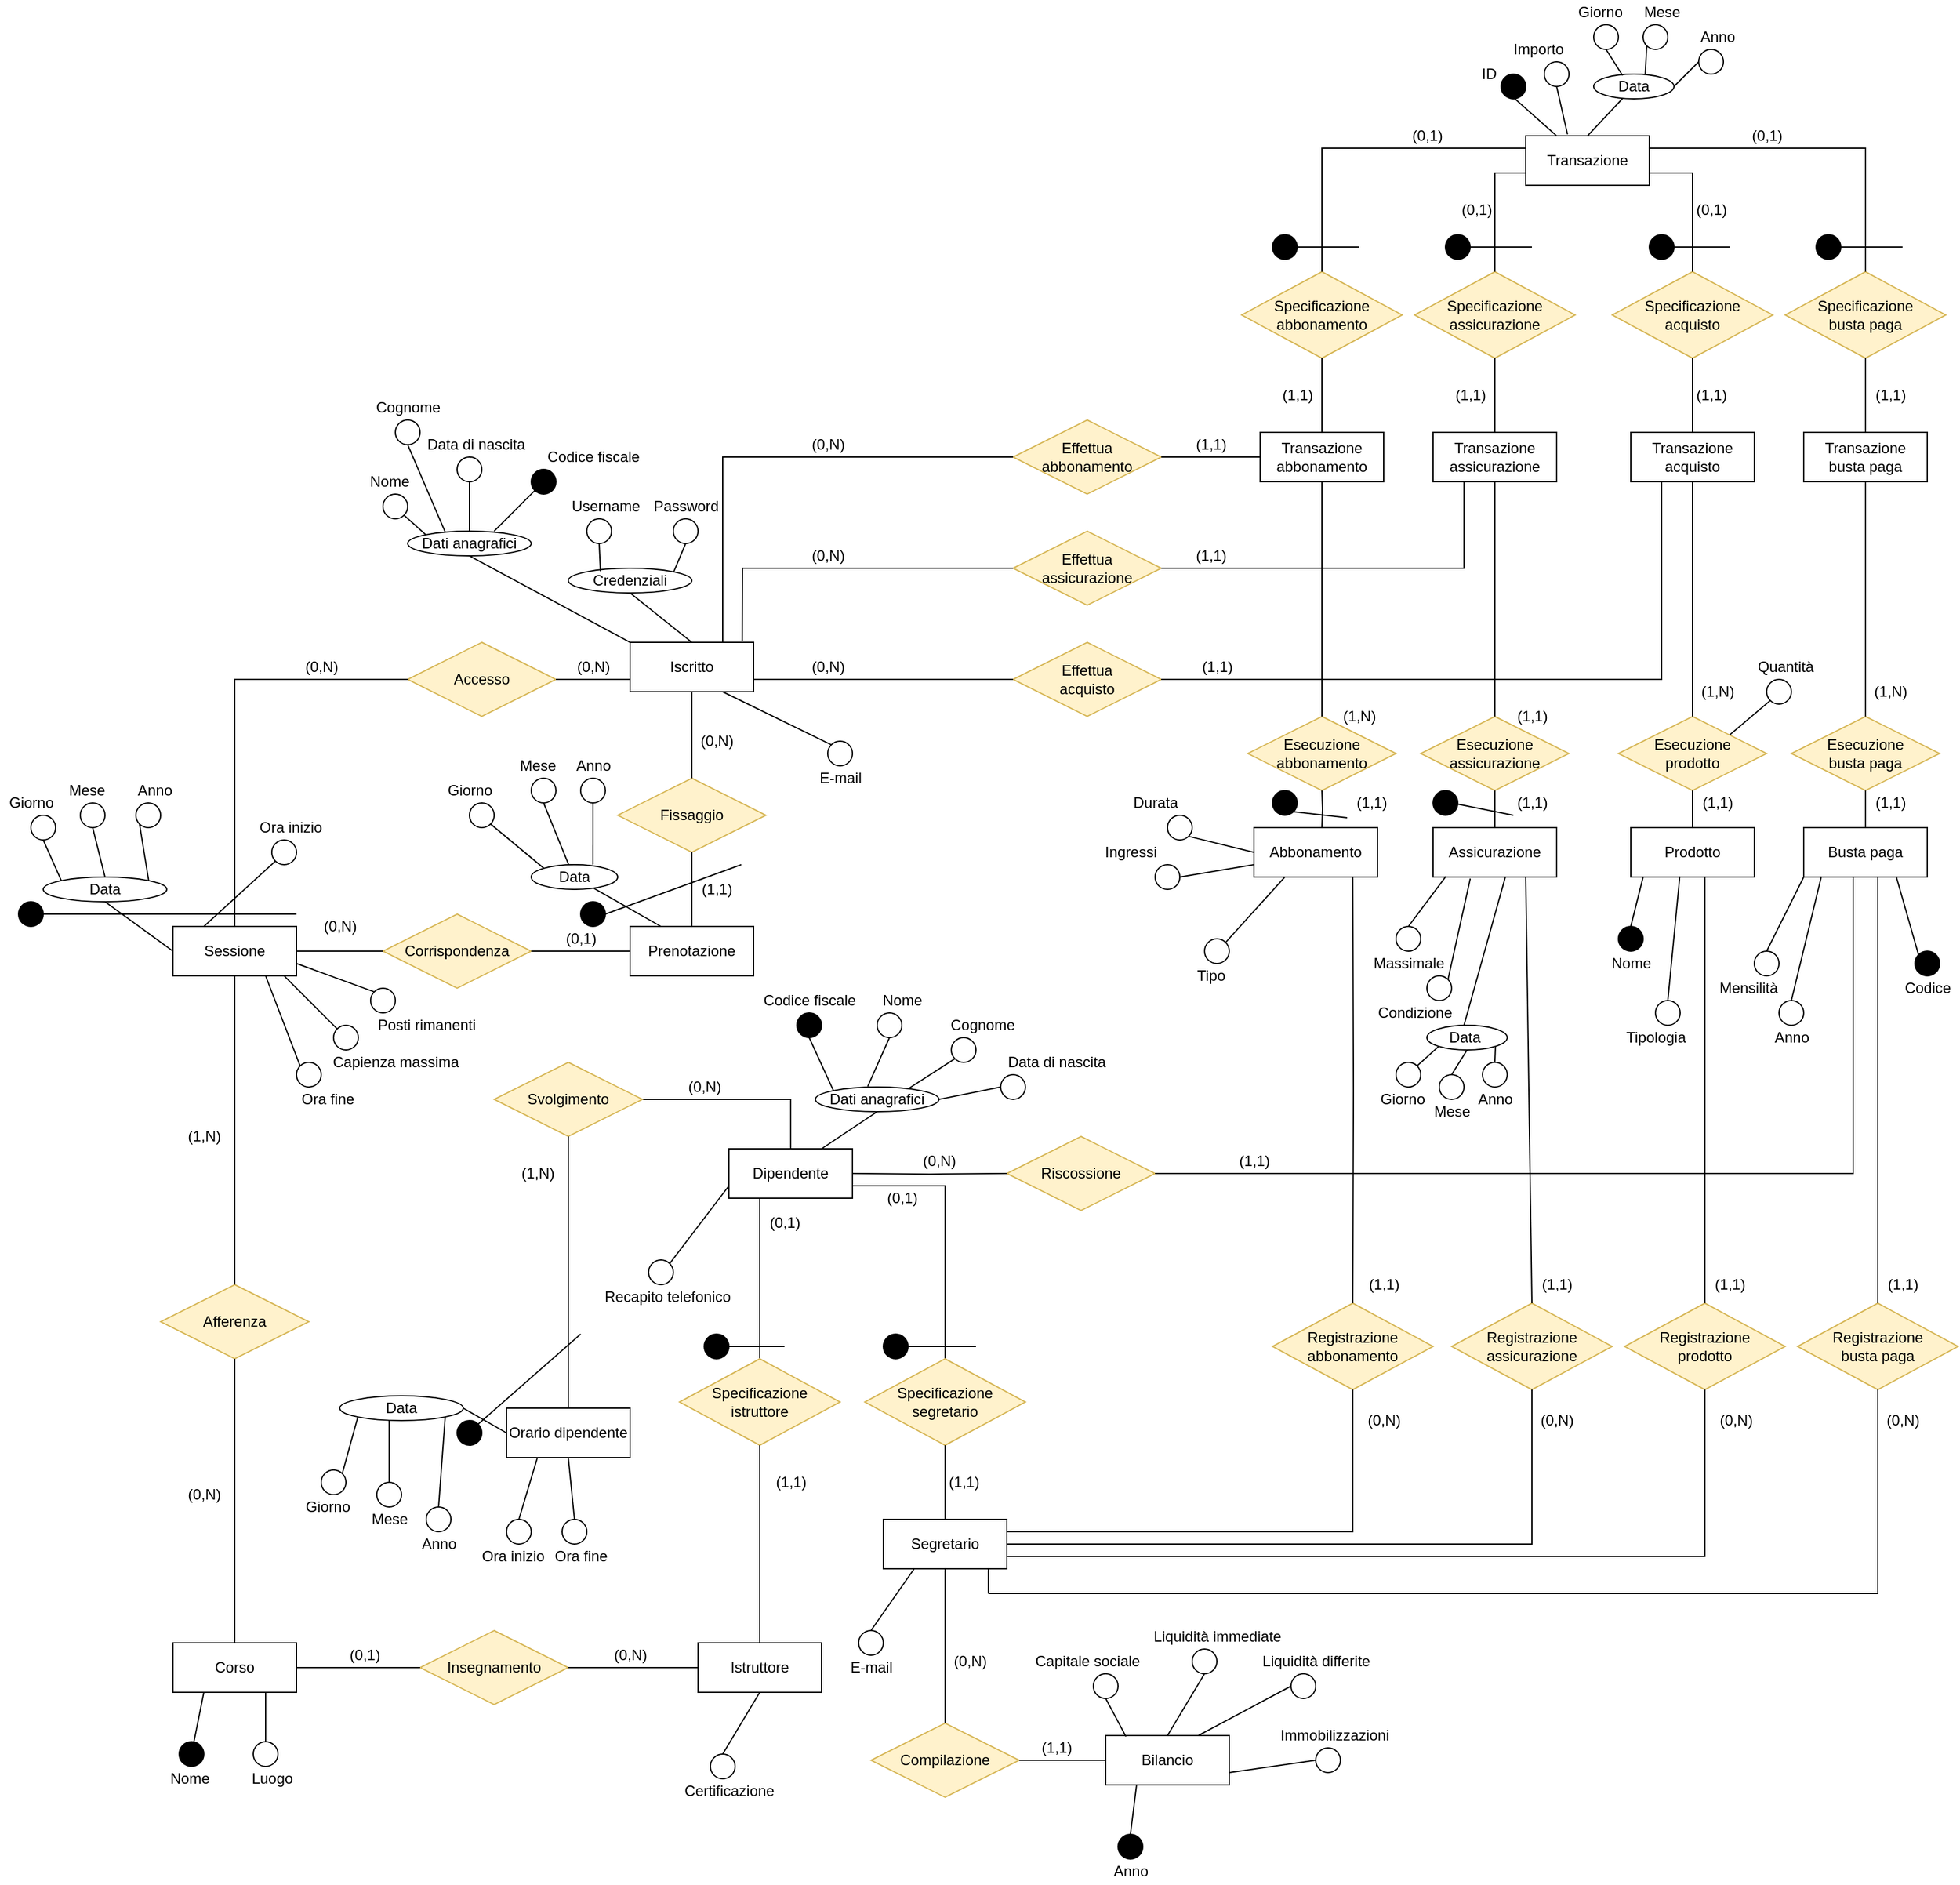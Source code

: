 <mxfile version="15.8.7" type="device"><diagram id="D4OwB9ZS3TD2a2z7zaOU" name="Pagina-1"><mxGraphModel dx="3195" dy="1623" grid="1" gridSize="10" guides="1" tooltips="1" connect="1" arrows="1" fold="1" page="1" pageScale="1" pageWidth="3300" pageHeight="4681" math="0" shadow="0"><root><mxCell id="0"/><mxCell id="1" parent="0"/><mxCell id="qwYO8bj9gDf0cREeEXEN-1" value="Iscritto" style="whiteSpace=wrap;html=1;align=center;" vertex="1" parent="1"><mxGeometry x="730" y="1180" width="100" height="40" as="geometry"/></mxCell><mxCell id="qwYO8bj9gDf0cREeEXEN-7" value="Accesso" style="shape=rhombus;perimeter=rhombusPerimeter;whiteSpace=wrap;html=1;align=center;fillColor=#fff2cc;strokeColor=#d6b656;" vertex="1" parent="1"><mxGeometry x="550" y="1180" width="120" height="60" as="geometry"/></mxCell><mxCell id="qwYO8bj9gDf0cREeEXEN-8" value="Sessione" style="whiteSpace=wrap;html=1;align=center;" vertex="1" parent="1"><mxGeometry x="360" y="1410" width="100" height="40" as="geometry"/></mxCell><mxCell id="qwYO8bj9gDf0cREeEXEN-9" value="" style="endArrow=none;html=1;rounded=0;edgeStyle=orthogonalEdgeStyle;exitX=0.5;exitY=0;exitDx=0;exitDy=0;entryX=0;entryY=0.5;entryDx=0;entryDy=0;" edge="1" parent="1" source="qwYO8bj9gDf0cREeEXEN-8" target="qwYO8bj9gDf0cREeEXEN-7"><mxGeometry relative="1" as="geometry"><mxPoint x="610" y="1420" as="sourcePoint"/><mxPoint x="770" y="1420" as="targetPoint"/></mxGeometry></mxCell><mxCell id="qwYO8bj9gDf0cREeEXEN-10" value="Fissaggio" style="shape=rhombus;perimeter=rhombusPerimeter;whiteSpace=wrap;html=1;align=center;fillColor=#fff2cc;strokeColor=#d6b656;" vertex="1" parent="1"><mxGeometry x="720" y="1290" width="120" height="60" as="geometry"/></mxCell><mxCell id="qwYO8bj9gDf0cREeEXEN-11" value="" style="endArrow=none;html=1;rounded=0;edgeStyle=orthogonalEdgeStyle;entryX=0.5;entryY=0;entryDx=0;entryDy=0;exitX=0.5;exitY=1;exitDx=0;exitDy=0;" edge="1" parent="1" source="qwYO8bj9gDf0cREeEXEN-10" target="qwYO8bj9gDf0cREeEXEN-13"><mxGeometry relative="1" as="geometry"><mxPoint x="610" y="1420" as="sourcePoint"/><mxPoint x="770" y="1420" as="targetPoint"/></mxGeometry></mxCell><mxCell id="qwYO8bj9gDf0cREeEXEN-12" value="" style="endArrow=none;html=1;rounded=0;edgeStyle=orthogonalEdgeStyle;exitX=0.5;exitY=1;exitDx=0;exitDy=0;entryX=0.5;entryY=0;entryDx=0;entryDy=0;" edge="1" parent="1" source="qwYO8bj9gDf0cREeEXEN-1" target="qwYO8bj9gDf0cREeEXEN-10"><mxGeometry relative="1" as="geometry"><mxPoint x="610" y="1420" as="sourcePoint"/><mxPoint x="770" y="1420" as="targetPoint"/></mxGeometry></mxCell><mxCell id="qwYO8bj9gDf0cREeEXEN-13" value="Prenotazione" style="whiteSpace=wrap;html=1;align=center;" vertex="1" parent="1"><mxGeometry x="730" y="1410" width="100" height="40" as="geometry"/></mxCell><mxCell id="qwYO8bj9gDf0cREeEXEN-14" value="Corrispondenza" style="shape=rhombus;perimeter=rhombusPerimeter;whiteSpace=wrap;html=1;align=center;fillColor=#fff2cc;strokeColor=#d6b656;" vertex="1" parent="1"><mxGeometry x="530" y="1400" width="120" height="60" as="geometry"/></mxCell><mxCell id="qwYO8bj9gDf0cREeEXEN-15" value="" style="endArrow=none;html=1;rounded=0;edgeStyle=orthogonalEdgeStyle;exitX=1;exitY=0.5;exitDx=0;exitDy=0;entryX=0;entryY=0.5;entryDx=0;entryDy=0;" edge="1" parent="1" source="qwYO8bj9gDf0cREeEXEN-14" target="qwYO8bj9gDf0cREeEXEN-13"><mxGeometry relative="1" as="geometry"><mxPoint x="590" y="1530" as="sourcePoint"/><mxPoint x="710" y="1320" as="targetPoint"/></mxGeometry></mxCell><mxCell id="qwYO8bj9gDf0cREeEXEN-16" value="" style="endArrow=none;html=1;rounded=0;edgeStyle=orthogonalEdgeStyle;exitX=1;exitY=0.5;exitDx=0;exitDy=0;entryX=0;entryY=0.5;entryDx=0;entryDy=0;" edge="1" parent="1" source="qwYO8bj9gDf0cREeEXEN-8" target="qwYO8bj9gDf0cREeEXEN-14"><mxGeometry relative="1" as="geometry"><mxPoint x="255" y="1378.57" as="sourcePoint"/><mxPoint x="325" y="1378.57" as="targetPoint"/></mxGeometry></mxCell><mxCell id="qwYO8bj9gDf0cREeEXEN-17" value="Afferenza" style="shape=rhombus;perimeter=rhombusPerimeter;whiteSpace=wrap;html=1;align=center;fillColor=#fff2cc;strokeColor=#d6b656;" vertex="1" parent="1"><mxGeometry x="350" y="1700" width="120" height="60" as="geometry"/></mxCell><mxCell id="qwYO8bj9gDf0cREeEXEN-18" value="" style="endArrow=none;html=1;rounded=0;edgeStyle=orthogonalEdgeStyle;exitX=0.5;exitY=1;exitDx=0;exitDy=0;entryX=0.5;entryY=0;entryDx=0;entryDy=0;" edge="1" parent="1" source="qwYO8bj9gDf0cREeEXEN-8" target="qwYO8bj9gDf0cREeEXEN-17"><mxGeometry relative="1" as="geometry"><mxPoint x="470" y="1440" as="sourcePoint"/><mxPoint x="540" y="1440" as="targetPoint"/></mxGeometry></mxCell><mxCell id="qwYO8bj9gDf0cREeEXEN-19" value="" style="endArrow=none;html=1;rounded=0;edgeStyle=orthogonalEdgeStyle;exitX=0.5;exitY=1;exitDx=0;exitDy=0;entryX=0.5;entryY=0;entryDx=0;entryDy=0;" edge="1" parent="1" source="qwYO8bj9gDf0cREeEXEN-17" target="qwYO8bj9gDf0cREeEXEN-20"><mxGeometry relative="1" as="geometry"><mxPoint x="420" y="1460" as="sourcePoint"/><mxPoint x="420" y="1530.0" as="targetPoint"/></mxGeometry></mxCell><mxCell id="qwYO8bj9gDf0cREeEXEN-20" value="Corso" style="whiteSpace=wrap;html=1;align=center;" vertex="1" parent="1"><mxGeometry x="360" y="1990" width="100" height="40" as="geometry"/></mxCell><mxCell id="qwYO8bj9gDf0cREeEXEN-26" value="Effettua&lt;br&gt;abbonamento" style="shape=rhombus;perimeter=rhombusPerimeter;whiteSpace=wrap;html=1;align=center;fillColor=#fff2cc;strokeColor=#d6b656;" vertex="1" parent="1"><mxGeometry x="1040" y="1000" width="120" height="60" as="geometry"/></mxCell><mxCell id="qwYO8bj9gDf0cREeEXEN-27" value="Esecuzione abbonamento" style="shape=rhombus;perimeter=rhombusPerimeter;whiteSpace=wrap;html=1;align=center;fillColor=#fff2cc;strokeColor=#d6b656;" vertex="1" parent="1"><mxGeometry x="1230" y="1240" width="120" height="60" as="geometry"/></mxCell><mxCell id="qwYO8bj9gDf0cREeEXEN-28" value="" style="endArrow=none;html=1;rounded=0;edgeStyle=orthogonalEdgeStyle;entryX=0.5;entryY=1;entryDx=0;entryDy=0;exitX=0.5;exitY=0;exitDx=0;exitDy=0;" edge="1" parent="1" target="qwYO8bj9gDf0cREeEXEN-27"><mxGeometry relative="1" as="geometry"><mxPoint x="1290" y="1330" as="sourcePoint"/><mxPoint x="1240" y="1260" as="targetPoint"/></mxGeometry></mxCell><mxCell id="qwYO8bj9gDf0cREeEXEN-29" value="" style="endArrow=none;html=1;rounded=0;edgeStyle=orthogonalEdgeStyle;exitX=0.5;exitY=1;exitDx=0;exitDy=0;entryX=0.5;entryY=0;entryDx=0;entryDy=0;" edge="1" parent="1" source="qwYO8bj9gDf0cREeEXEN-320" target="qwYO8bj9gDf0cREeEXEN-27"><mxGeometry relative="1" as="geometry"><mxPoint x="1290" y="1050" as="sourcePoint"/><mxPoint x="1240" y="1260" as="targetPoint"/></mxGeometry></mxCell><mxCell id="qwYO8bj9gDf0cREeEXEN-32" value="Esecuzione&lt;br&gt;assicurazione" style="shape=rhombus;perimeter=rhombusPerimeter;whiteSpace=wrap;html=1;align=center;fillColor=#fff2cc;strokeColor=#d6b656;" vertex="1" parent="1"><mxGeometry x="1370" y="1240" width="120" height="60" as="geometry"/></mxCell><mxCell id="qwYO8bj9gDf0cREeEXEN-33" value="" style="endArrow=none;html=1;rounded=0;edgeStyle=orthogonalEdgeStyle;entryX=0.5;entryY=0;entryDx=0;entryDy=0;exitX=0.5;exitY=1;exitDx=0;exitDy=0;" edge="1" parent="1" source="qwYO8bj9gDf0cREeEXEN-321" target="qwYO8bj9gDf0cREeEXEN-32"><mxGeometry relative="1" as="geometry"><mxPoint x="1430" y="1050" as="sourcePoint"/><mxPoint x="1380" y="1260" as="targetPoint"/></mxGeometry></mxCell><mxCell id="qwYO8bj9gDf0cREeEXEN-34" value="Assicurazione" style="whiteSpace=wrap;html=1;align=center;" vertex="1" parent="1"><mxGeometry x="1380" y="1330" width="100" height="40" as="geometry"/></mxCell><mxCell id="qwYO8bj9gDf0cREeEXEN-35" value="" style="endArrow=none;html=1;rounded=0;edgeStyle=orthogonalEdgeStyle;entryX=0.5;entryY=1;entryDx=0;entryDy=0;exitX=0.5;exitY=0;exitDx=0;exitDy=0;" edge="1" parent="1" source="qwYO8bj9gDf0cREeEXEN-34"><mxGeometry relative="1" as="geometry"><mxPoint x="1220" y="1260" as="sourcePoint"/><mxPoint x="1430" y="1300" as="targetPoint"/></mxGeometry></mxCell><mxCell id="qwYO8bj9gDf0cREeEXEN-36" value="Esecuzione&lt;br&gt;prodotto" style="shape=rhombus;perimeter=rhombusPerimeter;whiteSpace=wrap;html=1;align=center;fillColor=#fff2cc;strokeColor=#d6b656;" vertex="1" parent="1"><mxGeometry x="1530" y="1240" width="120" height="60" as="geometry"/></mxCell><mxCell id="qwYO8bj9gDf0cREeEXEN-37" value="Prodotto" style="whiteSpace=wrap;html=1;align=center;" vertex="1" parent="1"><mxGeometry x="1540" y="1330" width="100" height="40" as="geometry"/></mxCell><mxCell id="qwYO8bj9gDf0cREeEXEN-38" value="" style="endArrow=none;html=1;rounded=0;edgeStyle=orthogonalEdgeStyle;entryX=0.5;entryY=1;entryDx=0;entryDy=0;exitX=0.5;exitY=0;exitDx=0;exitDy=0;" edge="1" parent="1" source="qwYO8bj9gDf0cREeEXEN-37"><mxGeometry relative="1" as="geometry"><mxPoint x="1380" y="1260" as="sourcePoint"/><mxPoint x="1590" y="1300" as="targetPoint"/></mxGeometry></mxCell><mxCell id="qwYO8bj9gDf0cREeEXEN-39" value="" style="endArrow=none;html=1;rounded=0;edgeStyle=orthogonalEdgeStyle;entryX=0.5;entryY=0;entryDx=0;entryDy=0;exitX=0.5;exitY=1;exitDx=0;exitDy=0;" edge="1" parent="1" source="qwYO8bj9gDf0cREeEXEN-322" target="qwYO8bj9gDf0cREeEXEN-36"><mxGeometry relative="1" as="geometry"><mxPoint x="1590" y="1050" as="sourcePoint"/><mxPoint x="1440" y="1250" as="targetPoint"/></mxGeometry></mxCell><mxCell id="qwYO8bj9gDf0cREeEXEN-41" value="Insegnamento" style="shape=rhombus;perimeter=rhombusPerimeter;whiteSpace=wrap;html=1;align=center;fillColor=#fff2cc;strokeColor=#d6b656;" vertex="1" parent="1"><mxGeometry x="560" y="1980" width="120" height="60" as="geometry"/></mxCell><mxCell id="qwYO8bj9gDf0cREeEXEN-42" value="" style="endArrow=none;html=1;rounded=0;edgeStyle=orthogonalEdgeStyle;exitX=1;exitY=0.5;exitDx=0;exitDy=0;entryX=0;entryY=0.5;entryDx=0;entryDy=0;" edge="1" parent="1" source="qwYO8bj9gDf0cREeEXEN-41" target="qwYO8bj9gDf0cREeEXEN-384"><mxGeometry relative="1" as="geometry"><mxPoint x="780" y="1610" as="sourcePoint"/><mxPoint x="730" y="1760" as="targetPoint"/></mxGeometry></mxCell><mxCell id="qwYO8bj9gDf0cREeEXEN-43" value="" style="endArrow=none;html=1;rounded=0;edgeStyle=orthogonalEdgeStyle;exitX=0;exitY=0.5;exitDx=0;exitDy=0;entryX=1;entryY=0.5;entryDx=0;entryDy=0;" edge="1" parent="1" source="qwYO8bj9gDf0cREeEXEN-41" target="qwYO8bj9gDf0cREeEXEN-20"><mxGeometry relative="1" as="geometry"><mxPoint x="420" y="1590" as="sourcePoint"/><mxPoint x="420" y="1750" as="targetPoint"/></mxGeometry></mxCell><mxCell id="qwYO8bj9gDf0cREeEXEN-47" value="Riscossione" style="shape=rhombus;perimeter=rhombusPerimeter;whiteSpace=wrap;html=1;align=center;fillColor=#fff2cc;strokeColor=#d6b656;" vertex="1" parent="1"><mxGeometry x="1035" y="1580" width="120" height="60" as="geometry"/></mxCell><mxCell id="qwYO8bj9gDf0cREeEXEN-48" value="" style="endArrow=none;html=1;rounded=0;edgeStyle=orthogonalEdgeStyle;exitX=1;exitY=0.5;exitDx=0;exitDy=0;entryX=0;entryY=0.5;entryDx=0;entryDy=0;" edge="1" parent="1" target="qwYO8bj9gDf0cREeEXEN-47"><mxGeometry relative="1" as="geometry"><mxPoint x="910" y="1610" as="sourcePoint"/><mxPoint x="1150" y="1410" as="targetPoint"/></mxGeometry></mxCell><mxCell id="qwYO8bj9gDf0cREeEXEN-49" value="Esecuzione&lt;br&gt;busta paga" style="shape=rhombus;perimeter=rhombusPerimeter;whiteSpace=wrap;html=1;align=center;fillColor=#fff2cc;strokeColor=#d6b656;" vertex="1" parent="1"><mxGeometry x="1670" y="1240" width="120" height="60" as="geometry"/></mxCell><mxCell id="qwYO8bj9gDf0cREeEXEN-50" value="" style="endArrow=none;html=1;rounded=0;edgeStyle=orthogonalEdgeStyle;entryX=0.5;entryY=0;entryDx=0;entryDy=0;exitX=0.5;exitY=1;exitDx=0;exitDy=0;" edge="1" parent="1" source="qwYO8bj9gDf0cREeEXEN-323" target="qwYO8bj9gDf0cREeEXEN-49"><mxGeometry relative="1" as="geometry"><mxPoint x="1730" y="1050" as="sourcePoint"/><mxPoint x="1580" y="1250" as="targetPoint"/></mxGeometry></mxCell><mxCell id="qwYO8bj9gDf0cREeEXEN-51" value="Busta paga" style="whiteSpace=wrap;html=1;align=center;" vertex="1" parent="1"><mxGeometry x="1680" y="1330" width="100" height="40" as="geometry"/></mxCell><mxCell id="qwYO8bj9gDf0cREeEXEN-52" value="" style="endArrow=none;html=1;rounded=0;edgeStyle=orthogonalEdgeStyle;entryX=0.5;entryY=1;entryDx=0;entryDy=0;exitX=0.5;exitY=0;exitDx=0;exitDy=0;" edge="1" parent="1" source="qwYO8bj9gDf0cREeEXEN-51"><mxGeometry relative="1" as="geometry"><mxPoint x="1520" y="1260" as="sourcePoint"/><mxPoint x="1730" y="1300" as="targetPoint"/></mxGeometry></mxCell><mxCell id="qwYO8bj9gDf0cREeEXEN-53" value="" style="endArrow=none;html=1;rounded=0;edgeStyle=orthogonalEdgeStyle;entryX=1;entryY=0.5;entryDx=0;entryDy=0;exitX=0.5;exitY=1;exitDx=0;exitDy=0;" edge="1" parent="1" source="qwYO8bj9gDf0cREeEXEN-51" target="qwYO8bj9gDf0cREeEXEN-47"><mxGeometry relative="1" as="geometry"><mxPoint x="990" y="1410" as="sourcePoint"/><mxPoint x="1150" y="1410" as="targetPoint"/><Array as="points"><mxPoint x="1720" y="1370"/><mxPoint x="1720" y="1610"/></Array></mxGeometry></mxCell><mxCell id="qwYO8bj9gDf0cREeEXEN-54" value="Registrazione&lt;br&gt;abbonamento" style="shape=rhombus;perimeter=rhombusPerimeter;whiteSpace=wrap;html=1;align=center;fillColor=#fff2cc;strokeColor=#d6b656;" vertex="1" parent="1"><mxGeometry x="1250" y="1715" width="130" height="70" as="geometry"/></mxCell><mxCell id="qwYO8bj9gDf0cREeEXEN-55" value="Registrazione&lt;br&gt;assicurazione" style="shape=rhombus;perimeter=rhombusPerimeter;whiteSpace=wrap;html=1;align=center;fillColor=#fff2cc;strokeColor=#d6b656;" vertex="1" parent="1"><mxGeometry x="1395" y="1715" width="130" height="70" as="geometry"/></mxCell><mxCell id="qwYO8bj9gDf0cREeEXEN-56" value="" style="endArrow=none;html=1;rounded=0;edgeStyle=orthogonalEdgeStyle;entryX=0.5;entryY=0;entryDx=0;entryDy=0;exitX=0.75;exitY=1;exitDx=0;exitDy=0;" edge="1" parent="1" target="qwYO8bj9gDf0cREeEXEN-54"><mxGeometry relative="1" as="geometry"><mxPoint x="1315" y="1370" as="sourcePoint"/><mxPoint x="1240" y="1540" as="targetPoint"/></mxGeometry></mxCell><mxCell id="qwYO8bj9gDf0cREeEXEN-57" value="Registrazione&lt;br&gt;busta paga" style="shape=rhombus;perimeter=rhombusPerimeter;whiteSpace=wrap;html=1;align=center;fillColor=#fff2cc;strokeColor=#d6b656;" vertex="1" parent="1"><mxGeometry x="1675" y="1715" width="130" height="70" as="geometry"/></mxCell><mxCell id="qwYO8bj9gDf0cREeEXEN-58" value="Registrazione&lt;br&gt;prodotto" style="shape=rhombus;perimeter=rhombusPerimeter;whiteSpace=wrap;html=1;align=center;fillColor=#fff2cc;strokeColor=#d6b656;" vertex="1" parent="1"><mxGeometry x="1535" y="1715" width="130" height="70" as="geometry"/></mxCell><mxCell id="qwYO8bj9gDf0cREeEXEN-62" value="" style="endArrow=none;html=1;rounded=0;edgeStyle=orthogonalEdgeStyle;entryX=0.5;entryY=0;entryDx=0;entryDy=0;exitX=0.75;exitY=1;exitDx=0;exitDy=0;" edge="1" parent="1" source="qwYO8bj9gDf0cREeEXEN-51" target="qwYO8bj9gDf0cREeEXEN-57"><mxGeometry relative="1" as="geometry"><mxPoint x="1080" y="1540" as="sourcePoint"/><mxPoint x="1240" y="1540" as="targetPoint"/><Array as="points"><mxPoint x="1740" y="1370"/></Array></mxGeometry></mxCell><mxCell id="qwYO8bj9gDf0cREeEXEN-63" value="" style="endArrow=none;html=1;rounded=0;edgeStyle=orthogonalEdgeStyle;exitX=0.5;exitY=0;exitDx=0;exitDy=0;entryX=0.5;entryY=1;entryDx=0;entryDy=0;" edge="1" parent="1" source="qwYO8bj9gDf0cREeEXEN-58" target="qwYO8bj9gDf0cREeEXEN-37"><mxGeometry relative="1" as="geometry"><mxPoint x="1330" y="1520" as="sourcePoint"/><mxPoint x="1490" y="1520" as="targetPoint"/><Array as="points"><mxPoint x="1600" y="1370"/></Array></mxGeometry></mxCell><mxCell id="qwYO8bj9gDf0cREeEXEN-78" value="Dati anagrafici" style="ellipse;whiteSpace=wrap;html=1;align=center;glass=0;" vertex="1" parent="1"><mxGeometry x="550" y="1090" width="100" height="20" as="geometry"/></mxCell><mxCell id="qwYO8bj9gDf0cREeEXEN-79" value="" style="endArrow=none;html=1;rounded=0;exitX=0;exitY=0;exitDx=0;exitDy=0;entryX=1;entryY=1;entryDx=0;entryDy=0;" edge="1" parent="1" source="qwYO8bj9gDf0cREeEXEN-78" target="qwYO8bj9gDf0cREeEXEN-82"><mxGeometry width="50" height="50" relative="1" as="geometry"><mxPoint x="690" y="1250" as="sourcePoint"/><mxPoint x="540" y="1050" as="targetPoint"/></mxGeometry></mxCell><mxCell id="qwYO8bj9gDf0cREeEXEN-80" value="" style="ellipse;whiteSpace=wrap;html=1;aspect=fixed;glass=0;" vertex="1" parent="1"><mxGeometry x="590" y="1030" width="20" height="20" as="geometry"/></mxCell><mxCell id="qwYO8bj9gDf0cREeEXEN-81" value="" style="ellipse;whiteSpace=wrap;html=1;aspect=fixed;glass=0;" vertex="1" parent="1"><mxGeometry x="540" y="1000" width="20" height="20" as="geometry"/></mxCell><mxCell id="qwYO8bj9gDf0cREeEXEN-82" value="" style="ellipse;whiteSpace=wrap;html=1;aspect=fixed;glass=0;" vertex="1" parent="1"><mxGeometry x="530" y="1060" width="20" height="20" as="geometry"/></mxCell><mxCell id="qwYO8bj9gDf0cREeEXEN-83" value="Nome" style="text;html=1;align=center;verticalAlign=middle;resizable=0;points=[];autosize=1;strokeColor=none;fillColor=none;" vertex="1" parent="1"><mxGeometry x="510" y="1040" width="50" height="20" as="geometry"/></mxCell><mxCell id="qwYO8bj9gDf0cREeEXEN-84" value="" style="endArrow=none;html=1;rounded=0;exitX=0.304;exitY=0.04;exitDx=0;exitDy=0;entryX=0.5;entryY=1;entryDx=0;entryDy=0;exitPerimeter=0;" edge="1" parent="1" source="qwYO8bj9gDf0cREeEXEN-78" target="qwYO8bj9gDf0cREeEXEN-81"><mxGeometry width="50" height="50" relative="1" as="geometry"><mxPoint x="574.645" y="1102.929" as="sourcePoint"/><mxPoint x="557.071" y="1087.071" as="targetPoint"/></mxGeometry></mxCell><mxCell id="qwYO8bj9gDf0cREeEXEN-85" value="Cognome" style="text;html=1;align=center;verticalAlign=middle;resizable=0;points=[];autosize=1;strokeColor=none;fillColor=none;" vertex="1" parent="1"><mxGeometry x="515" y="980" width="70" height="20" as="geometry"/></mxCell><mxCell id="qwYO8bj9gDf0cREeEXEN-86" value="" style="endArrow=none;html=1;rounded=0;exitX=0.5;exitY=0;exitDx=0;exitDy=0;entryX=0.5;entryY=1;entryDx=0;entryDy=0;" edge="1" parent="1" source="qwYO8bj9gDf0cREeEXEN-78" target="qwYO8bj9gDf0cREeEXEN-80"><mxGeometry width="50" height="50" relative="1" as="geometry"><mxPoint x="820.4" y="1065.4" as="sourcePoint"/><mxPoint x="790" y="994.6" as="targetPoint"/></mxGeometry></mxCell><mxCell id="qwYO8bj9gDf0cREeEXEN-87" value="Data di nascita" style="text;html=1;align=center;verticalAlign=middle;resizable=0;points=[];autosize=1;strokeColor=none;fillColor=none;" vertex="1" parent="1"><mxGeometry x="560" y="1010" width="90" height="20" as="geometry"/></mxCell><mxCell id="qwYO8bj9gDf0cREeEXEN-88" value="Credenziali" style="ellipse;whiteSpace=wrap;html=1;align=center;glass=0;" vertex="1" parent="1"><mxGeometry x="680" y="1120" width="100" height="20" as="geometry"/></mxCell><mxCell id="qwYO8bj9gDf0cREeEXEN-89" value="" style="ellipse;whiteSpace=wrap;html=1;aspect=fixed;glass=0;" vertex="1" parent="1"><mxGeometry x="1375" y="1450" width="20" height="20" as="geometry"/></mxCell><mxCell id="qwYO8bj9gDf0cREeEXEN-90" value="" style="ellipse;whiteSpace=wrap;html=1;aspect=fixed;glass=0;" vertex="1" parent="1"><mxGeometry x="1350" y="1410" width="20" height="20" as="geometry"/></mxCell><mxCell id="qwYO8bj9gDf0cREeEXEN-92" value="" style="ellipse;whiteSpace=wrap;html=1;aspect=fixed;glass=0;" vertex="1" parent="1"><mxGeometry x="245" y="1320" width="20" height="20" as="geometry"/></mxCell><mxCell id="qwYO8bj9gDf0cREeEXEN-93" value="" style="ellipse;whiteSpace=wrap;html=1;aspect=fixed;glass=0;" vertex="1" parent="1"><mxGeometry x="765" y="1080" width="20" height="20" as="geometry"/></mxCell><mxCell id="qwYO8bj9gDf0cREeEXEN-94" value="" style="ellipse;whiteSpace=wrap;html=1;aspect=fixed;glass=0;" vertex="1" parent="1"><mxGeometry x="695" y="1080" width="20" height="20" as="geometry"/></mxCell><mxCell id="qwYO8bj9gDf0cREeEXEN-95" value="" style="endArrow=none;html=1;rounded=0;exitX=0.26;exitY=0.12;exitDx=0;exitDy=0;entryX=0.5;entryY=1;entryDx=0;entryDy=0;exitPerimeter=0;" edge="1" parent="1" source="qwYO8bj9gDf0cREeEXEN-88" target="qwYO8bj9gDf0cREeEXEN-94"><mxGeometry width="50" height="50" relative="1" as="geometry"><mxPoint x="610" y="1100" as="sourcePoint"/><mxPoint x="610" y="1060" as="targetPoint"/></mxGeometry></mxCell><mxCell id="qwYO8bj9gDf0cREeEXEN-96" value="Username" style="text;html=1;align=center;verticalAlign=middle;resizable=0;points=[];autosize=1;strokeColor=none;fillColor=none;" vertex="1" parent="1"><mxGeometry x="675" y="1060" width="70" height="20" as="geometry"/></mxCell><mxCell id="qwYO8bj9gDf0cREeEXEN-97" value="Password" style="text;html=1;align=center;verticalAlign=middle;resizable=0;points=[];autosize=1;strokeColor=none;fillColor=none;" vertex="1" parent="1"><mxGeometry x="740" y="1060" width="70" height="20" as="geometry"/></mxCell><mxCell id="qwYO8bj9gDf0cREeEXEN-98" value="" style="endArrow=none;html=1;rounded=0;exitX=1;exitY=0;exitDx=0;exitDy=0;entryX=0.5;entryY=1;entryDx=0;entryDy=0;" edge="1" parent="1" source="qwYO8bj9gDf0cREeEXEN-88" target="qwYO8bj9gDf0cREeEXEN-93"><mxGeometry width="50" height="50" relative="1" as="geometry"><mxPoint x="696" y="1102.4" as="sourcePoint"/><mxPoint x="690" y="1070" as="targetPoint"/></mxGeometry></mxCell><mxCell id="qwYO8bj9gDf0cREeEXEN-99" value="Giorno" style="text;html=1;align=center;verticalAlign=middle;resizable=0;points=[];autosize=1;strokeColor=none;fillColor=none;" vertex="1" parent="1"><mxGeometry x="220" y="1300" width="50" height="20" as="geometry"/></mxCell><mxCell id="qwYO8bj9gDf0cREeEXEN-100" value="" style="ellipse;whiteSpace=wrap;html=1;aspect=fixed;glass=0;" vertex="1" parent="1"><mxGeometry x="460" y="1520" width="20" height="20" as="geometry"/></mxCell><mxCell id="qwYO8bj9gDf0cREeEXEN-101" value="" style="ellipse;whiteSpace=wrap;html=1;aspect=fixed;glass=0;" vertex="1" parent="1"><mxGeometry x="440" y="1340" width="20" height="20" as="geometry"/></mxCell><mxCell id="qwYO8bj9gDf0cREeEXEN-102" value="" style="ellipse;whiteSpace=wrap;html=1;aspect=fixed;glass=0;" vertex="1" parent="1"><mxGeometry x="330" y="1310" width="20" height="20" as="geometry"/></mxCell><mxCell id="qwYO8bj9gDf0cREeEXEN-103" value="" style="ellipse;whiteSpace=wrap;html=1;aspect=fixed;glass=0;" vertex="1" parent="1"><mxGeometry x="285" y="1310" width="20" height="20" as="geometry"/></mxCell><mxCell id="qwYO8bj9gDf0cREeEXEN-104" value="Mese" style="text;html=1;align=center;verticalAlign=middle;resizable=0;points=[];autosize=1;strokeColor=none;fillColor=none;" vertex="1" parent="1"><mxGeometry x="265" y="1290" width="50" height="20" as="geometry"/></mxCell><mxCell id="qwYO8bj9gDf0cREeEXEN-105" value="Anno" style="text;html=1;align=center;verticalAlign=middle;resizable=0;points=[];autosize=1;strokeColor=none;fillColor=none;" vertex="1" parent="1"><mxGeometry x="325" y="1290" width="40" height="20" as="geometry"/></mxCell><mxCell id="qwYO8bj9gDf0cREeEXEN-106" value="Ora inizio" style="text;html=1;align=center;verticalAlign=middle;resizable=0;points=[];autosize=1;strokeColor=none;fillColor=none;" vertex="1" parent="1"><mxGeometry x="420" y="1320" width="70" height="20" as="geometry"/></mxCell><mxCell id="qwYO8bj9gDf0cREeEXEN-107" value="Ora fine" style="text;html=1;align=center;verticalAlign=middle;resizable=0;points=[];autosize=1;strokeColor=none;fillColor=none;" vertex="1" parent="1"><mxGeometry x="455" y="1540" width="60" height="20" as="geometry"/></mxCell><mxCell id="qwYO8bj9gDf0cREeEXEN-108" value="" style="endArrow=none;html=1;rounded=0;entryX=0.25;entryY=0;entryDx=0;entryDy=0;exitX=0;exitY=1;exitDx=0;exitDy=0;" edge="1" parent="1" source="qwYO8bj9gDf0cREeEXEN-101" target="qwYO8bj9gDf0cREeEXEN-8"><mxGeometry width="50" height="50" relative="1" as="geometry"><mxPoint x="302.929" y="1305.641" as="sourcePoint"/><mxPoint x="255" y="1368.57" as="targetPoint"/></mxGeometry></mxCell><mxCell id="qwYO8bj9gDf0cREeEXEN-109" value="" style="endArrow=none;html=1;rounded=0;entryX=0.75;entryY=1;entryDx=0;entryDy=0;exitX=0;exitY=0;exitDx=0;exitDy=0;" edge="1" parent="1" source="qwYO8bj9gDf0cREeEXEN-100" target="qwYO8bj9gDf0cREeEXEN-8"><mxGeometry width="50" height="50" relative="1" as="geometry"><mxPoint x="517.929" y="1367.071" as="sourcePoint"/><mxPoint x="480" y="1430" as="targetPoint"/></mxGeometry></mxCell><mxCell id="qwYO8bj9gDf0cREeEXEN-119" value="" style="ellipse;whiteSpace=wrap;html=1;aspect=fixed;glass=0;" vertex="1" parent="1"><mxGeometry x="425" y="2070" width="20" height="20" as="geometry"/></mxCell><mxCell id="qwYO8bj9gDf0cREeEXEN-120" value="Nome&amp;nbsp;" style="text;html=1;align=center;verticalAlign=middle;resizable=0;points=[];autosize=1;strokeColor=none;fillColor=none;" vertex="1" parent="1"><mxGeometry x="350" y="2090" width="50" height="20" as="geometry"/></mxCell><mxCell id="qwYO8bj9gDf0cREeEXEN-121" value="" style="endArrow=none;html=1;rounded=0;entryX=0.25;entryY=1;entryDx=0;entryDy=0;startArrow=none;" edge="1" parent="1" source="qwYO8bj9gDf0cREeEXEN-91" target="qwYO8bj9gDf0cREeEXEN-20"><mxGeometry width="50" height="50" relative="1" as="geometry"><mxPoint x="375" y="2070" as="sourcePoint"/><mxPoint x="470" y="1460" as="targetPoint"/></mxGeometry></mxCell><mxCell id="qwYO8bj9gDf0cREeEXEN-122" value="Luogo" style="text;html=1;align=center;verticalAlign=middle;resizable=0;points=[];autosize=1;strokeColor=none;fillColor=none;" vertex="1" parent="1"><mxGeometry x="415" y="2090" width="50" height="20" as="geometry"/></mxCell><mxCell id="qwYO8bj9gDf0cREeEXEN-123" value="" style="endArrow=none;html=1;rounded=0;entryX=0.75;entryY=1;entryDx=0;entryDy=0;" edge="1" parent="1" target="qwYO8bj9gDf0cREeEXEN-20"><mxGeometry width="50" height="50" relative="1" as="geometry"><mxPoint x="435" y="2070" as="sourcePoint"/><mxPoint x="395" y="1790" as="targetPoint"/></mxGeometry></mxCell><mxCell id="qwYO8bj9gDf0cREeEXEN-124" value="Data" style="ellipse;whiteSpace=wrap;html=1;align=center;glass=0;" vertex="1" parent="1"><mxGeometry x="255" y="1370" width="100" height="20" as="geometry"/></mxCell><mxCell id="qwYO8bj9gDf0cREeEXEN-125" value="" style="endArrow=none;html=1;rounded=0;entryX=0;entryY=0.5;entryDx=0;entryDy=0;exitX=0.5;exitY=1;exitDx=0;exitDy=0;" edge="1" parent="1" source="qwYO8bj9gDf0cREeEXEN-124" target="qwYO8bj9gDf0cREeEXEN-8"><mxGeometry width="50" height="50" relative="1" as="geometry"><mxPoint x="287.929" y="1471.499" as="sourcePoint"/><mxPoint x="230" y="1358.57" as="targetPoint"/></mxGeometry></mxCell><mxCell id="qwYO8bj9gDf0cREeEXEN-126" value="" style="endArrow=none;html=1;rounded=0;entryX=0.5;entryY=1;entryDx=0;entryDy=0;exitX=0;exitY=0;exitDx=0;exitDy=0;" edge="1" parent="1" source="qwYO8bj9gDf0cREeEXEN-124" target="qwYO8bj9gDf0cREeEXEN-92"><mxGeometry width="50" height="50" relative="1" as="geometry"><mxPoint x="280" y="1338.57" as="sourcePoint"/><mxPoint x="240" y="1368.57" as="targetPoint"/></mxGeometry></mxCell><mxCell id="qwYO8bj9gDf0cREeEXEN-127" value="" style="endArrow=none;html=1;rounded=0;entryX=0.5;entryY=1;entryDx=0;entryDy=0;exitX=0.5;exitY=0;exitDx=0;exitDy=0;" edge="1" parent="1" source="qwYO8bj9gDf0cREeEXEN-124" target="qwYO8bj9gDf0cREeEXEN-103"><mxGeometry width="50" height="50" relative="1" as="geometry"><mxPoint x="290" y="1348.57" as="sourcePoint"/><mxPoint x="250" y="1378.57" as="targetPoint"/></mxGeometry></mxCell><mxCell id="qwYO8bj9gDf0cREeEXEN-128" value="" style="endArrow=none;html=1;rounded=0;entryX=0;entryY=1;entryDx=0;entryDy=0;exitX=1;exitY=0;exitDx=0;exitDy=0;" edge="1" parent="1" source="qwYO8bj9gDf0cREeEXEN-124" target="qwYO8bj9gDf0cREeEXEN-102"><mxGeometry width="50" height="50" relative="1" as="geometry"><mxPoint x="300" y="1358.57" as="sourcePoint"/><mxPoint x="260" y="1388.57" as="targetPoint"/></mxGeometry></mxCell><mxCell id="qwYO8bj9gDf0cREeEXEN-173" value="" style="ellipse;whiteSpace=wrap;html=1;aspect=fixed;glass=0;fillColor=#000000;" vertex="1" parent="1"><mxGeometry x="1250" y="1300" width="20" height="20" as="geometry"/></mxCell><mxCell id="qwYO8bj9gDf0cREeEXEN-177" value="" style="endArrow=none;html=1;rounded=0;exitX=1;exitY=1;exitDx=0;exitDy=0;entryX=0.01;entryY=1.1;entryDx=0;entryDy=0;entryPerimeter=0;" edge="1" parent="1" source="qwYO8bj9gDf0cREeEXEN-173" target="qwYO8bj9gDf0cREeEXEN-254"><mxGeometry width="50" height="50" relative="1" as="geometry"><mxPoint x="1115" y="1390" as="sourcePoint"/><mxPoint x="1250" y="1370" as="targetPoint"/></mxGeometry></mxCell><mxCell id="qwYO8bj9gDf0cREeEXEN-180" value="Massimale" style="text;html=1;align=center;verticalAlign=middle;resizable=0;points=[];autosize=1;strokeColor=none;fillColor=none;" vertex="1" parent="1"><mxGeometry x="1325" y="1430" width="70" height="20" as="geometry"/></mxCell><mxCell id="qwYO8bj9gDf0cREeEXEN-181" value="" style="endArrow=none;html=1;rounded=0;exitX=0.5;exitY=0;exitDx=0;exitDy=0;entryX=0.104;entryY=0.985;entryDx=0;entryDy=0;entryPerimeter=0;" edge="1" parent="1" source="qwYO8bj9gDf0cREeEXEN-90" target="qwYO8bj9gDf0cREeEXEN-34"><mxGeometry width="50" height="50" relative="1" as="geometry"><mxPoint x="1177.071" y="1402.929" as="sourcePoint"/><mxPoint x="1250" y="1380" as="targetPoint"/></mxGeometry></mxCell><mxCell id="qwYO8bj9gDf0cREeEXEN-182" value="Condizione" style="text;html=1;align=center;verticalAlign=middle;resizable=0;points=[];autosize=1;strokeColor=none;fillColor=none;" vertex="1" parent="1"><mxGeometry x="1325" y="1470" width="80" height="20" as="geometry"/></mxCell><mxCell id="qwYO8bj9gDf0cREeEXEN-183" value="" style="endArrow=none;html=1;rounded=0;exitX=1;exitY=0;exitDx=0;exitDy=0;entryX=0.301;entryY=1.031;entryDx=0;entryDy=0;entryPerimeter=0;" edge="1" parent="1" source="qwYO8bj9gDf0cREeEXEN-89" target="qwYO8bj9gDf0cREeEXEN-34"><mxGeometry width="50" height="50" relative="1" as="geometry"><mxPoint x="1400" y="1420" as="sourcePoint"/><mxPoint x="1415" y="1380" as="targetPoint"/></mxGeometry></mxCell><mxCell id="qwYO8bj9gDf0cREeEXEN-184" value="" style="endArrow=none;html=1;rounded=0;exitX=0.5;exitY=0;exitDx=0;exitDy=0;entryX=0.584;entryY=1.008;entryDx=0;entryDy=0;entryPerimeter=0;" edge="1" parent="1" target="qwYO8bj9gDf0cREeEXEN-34"><mxGeometry width="50" height="50" relative="1" as="geometry"><mxPoint x="1405" y="1490" as="sourcePoint"/><mxPoint x="1440" y="1380" as="targetPoint"/></mxGeometry></mxCell><mxCell id="qwYO8bj9gDf0cREeEXEN-186" value="" style="ellipse;whiteSpace=wrap;html=1;aspect=fixed;glass=0;" vertex="1" parent="1"><mxGeometry x="1640" y="1430" width="20" height="20" as="geometry"/></mxCell><mxCell id="qwYO8bj9gDf0cREeEXEN-187" value="" style="ellipse;whiteSpace=wrap;html=1;aspect=fixed;glass=0;" vertex="1" parent="1"><mxGeometry x="1560" y="1470" width="20" height="20" as="geometry"/></mxCell><mxCell id="qwYO8bj9gDf0cREeEXEN-188" value="" style="ellipse;whiteSpace=wrap;html=1;aspect=fixed;glass=0;" vertex="1" parent="1"><mxGeometry x="1660" y="1470" width="20" height="20" as="geometry"/></mxCell><mxCell id="qwYO8bj9gDf0cREeEXEN-189" value="" style="ellipse;whiteSpace=wrap;html=1;aspect=fixed;glass=0;fillColor=#000000;" vertex="1" parent="1"><mxGeometry x="1530" y="1410" width="20" height="20" as="geometry"/></mxCell><mxCell id="qwYO8bj9gDf0cREeEXEN-190" value="Nome" style="text;html=1;align=center;verticalAlign=middle;resizable=0;points=[];autosize=1;strokeColor=none;fillColor=none;" vertex="1" parent="1"><mxGeometry x="1515" y="1430" width="50" height="20" as="geometry"/></mxCell><mxCell id="qwYO8bj9gDf0cREeEXEN-191" value="" style="endArrow=none;html=1;rounded=0;exitX=0.5;exitY=0;exitDx=0;exitDy=0;entryX=0.1;entryY=1;entryDx=0;entryDy=0;entryPerimeter=0;" edge="1" parent="1" source="qwYO8bj9gDf0cREeEXEN-189" target="qwYO8bj9gDf0cREeEXEN-37"><mxGeometry width="50" height="50" relative="1" as="geometry"><mxPoint x="1490" y="1440" as="sourcePoint"/><mxPoint x="1478.6" y="1381.68" as="targetPoint"/></mxGeometry></mxCell><mxCell id="qwYO8bj9gDf0cREeEXEN-192" value="Tipologia" style="text;html=1;align=center;verticalAlign=middle;resizable=0;points=[];autosize=1;strokeColor=none;fillColor=none;" vertex="1" parent="1"><mxGeometry x="1530" y="1490" width="60" height="20" as="geometry"/></mxCell><mxCell id="qwYO8bj9gDf0cREeEXEN-193" value="" style="endArrow=none;html=1;rounded=0;exitX=0.5;exitY=0;exitDx=0;exitDy=0;entryX=0.397;entryY=0.985;entryDx=0;entryDy=0;entryPerimeter=0;" edge="1" parent="1" source="qwYO8bj9gDf0cREeEXEN-187" target="qwYO8bj9gDf0cREeEXEN-37"><mxGeometry width="50" height="50" relative="1" as="geometry"><mxPoint x="1550" y="1420" as="sourcePoint"/><mxPoint x="1560" y="1380" as="targetPoint"/></mxGeometry></mxCell><mxCell id="qwYO8bj9gDf0cREeEXEN-194" value="" style="endArrow=none;html=1;rounded=0;exitX=0.5;exitY=0;exitDx=0;exitDy=0;entryX=0.143;entryY=0.988;entryDx=0;entryDy=0;entryPerimeter=0;" edge="1" parent="1" source="qwYO8bj9gDf0cREeEXEN-188" target="qwYO8bj9gDf0cREeEXEN-51"><mxGeometry width="50" height="50" relative="1" as="geometry"><mxPoint x="1580" y="1480" as="sourcePoint"/><mxPoint x="1589.7" y="1379.4" as="targetPoint"/></mxGeometry></mxCell><mxCell id="qwYO8bj9gDf0cREeEXEN-195" value="" style="endArrow=none;html=1;rounded=0;exitX=0.5;exitY=0;exitDx=0;exitDy=0;entryX=0;entryY=1;entryDx=0;entryDy=0;" edge="1" parent="1" source="qwYO8bj9gDf0cREeEXEN-186" target="qwYO8bj9gDf0cREeEXEN-51"><mxGeometry width="50" height="50" relative="1" as="geometry"><mxPoint x="1590" y="1490" as="sourcePoint"/><mxPoint x="1599.7" y="1389.4" as="targetPoint"/></mxGeometry></mxCell><mxCell id="qwYO8bj9gDf0cREeEXEN-196" value="Mensilità" style="text;html=1;align=center;verticalAlign=middle;resizable=0;points=[];autosize=1;strokeColor=none;fillColor=none;" vertex="1" parent="1"><mxGeometry x="1605" y="1450" width="60" height="20" as="geometry"/></mxCell><mxCell id="qwYO8bj9gDf0cREeEXEN-197" value="Anno" style="text;html=1;align=center;verticalAlign=middle;resizable=0;points=[];autosize=1;strokeColor=none;fillColor=none;" vertex="1" parent="1"><mxGeometry x="1650" y="1490" width="40" height="20" as="geometry"/></mxCell><mxCell id="qwYO8bj9gDf0cREeEXEN-214" value="" style="endArrow=none;html=1;rounded=0;entryX=0.25;entryY=0;entryDx=0;entryDy=0;exitX=1;exitY=1;exitDx=0;exitDy=0;" edge="1" parent="1" target="qwYO8bj9gDf0cREeEXEN-13"><mxGeometry width="50" height="50" relative="1" as="geometry"><mxPoint x="697.071" y="1377.071" as="sourcePoint"/><mxPoint x="1060" y="1370" as="targetPoint"/></mxGeometry></mxCell><mxCell id="qwYO8bj9gDf0cREeEXEN-215" value="" style="ellipse;whiteSpace=wrap;html=1;aspect=fixed;glass=0;fillColor=#000000;" vertex="1" parent="1"><mxGeometry x="650" y="1040" width="20" height="20" as="geometry"/></mxCell><mxCell id="qwYO8bj9gDf0cREeEXEN-216" value="Codice fiscale" style="text;html=1;align=center;verticalAlign=middle;resizable=0;points=[];autosize=1;strokeColor=none;fillColor=none;" vertex="1" parent="1"><mxGeometry x="655" y="1020" width="90" height="20" as="geometry"/></mxCell><mxCell id="qwYO8bj9gDf0cREeEXEN-217" value="" style="endArrow=none;html=1;rounded=0;entryX=0;entryY=1;entryDx=0;entryDy=0;" edge="1" parent="1" target="qwYO8bj9gDf0cREeEXEN-215"><mxGeometry width="50" height="50" relative="1" as="geometry"><mxPoint x="620" y="1090" as="sourcePoint"/><mxPoint x="610" y="1060.0" as="targetPoint"/></mxGeometry></mxCell><mxCell id="qwYO8bj9gDf0cREeEXEN-218" value="" style="ellipse;whiteSpace=wrap;html=1;aspect=fixed;glass=0;fillColor=#000000;" vertex="1" parent="1"><mxGeometry x="235" y="1390" width="20" height="20" as="geometry"/></mxCell><mxCell id="qwYO8bj9gDf0cREeEXEN-219" value="" style="endArrow=none;html=1;rounded=0;exitX=1;exitY=0.5;exitDx=0;exitDy=0;" edge="1" parent="1" source="qwYO8bj9gDf0cREeEXEN-218"><mxGeometry width="50" height="50" relative="1" as="geometry"><mxPoint x="244.15" y="1321.599" as="sourcePoint"/><mxPoint x="460" y="1400" as="targetPoint"/></mxGeometry></mxCell><mxCell id="qwYO8bj9gDf0cREeEXEN-225" value="" style="ellipse;whiteSpace=wrap;html=1;aspect=fixed;glass=0;fillColor=#000000;" vertex="1" parent="1"><mxGeometry x="1770" y="1430" width="20" height="20" as="geometry"/></mxCell><mxCell id="qwYO8bj9gDf0cREeEXEN-226" value="(0,N)" style="text;html=1;align=center;verticalAlign=middle;resizable=0;points=[];autosize=1;strokeColor=none;fillColor=none;" vertex="1" parent="1"><mxGeometry x="680" y="1190" width="40" height="20" as="geometry"/></mxCell><mxCell id="qwYO8bj9gDf0cREeEXEN-227" value="(0,N)" style="text;html=1;align=center;verticalAlign=middle;resizable=0;points=[];autosize=1;strokeColor=none;fillColor=none;" vertex="1" parent="1"><mxGeometry x="460" y="1190" width="40" height="20" as="geometry"/></mxCell><mxCell id="qwYO8bj9gDf0cREeEXEN-228" value="(0,1)" style="text;html=1;align=center;verticalAlign=middle;resizable=0;points=[];autosize=1;strokeColor=none;fillColor=none;" vertex="1" parent="1"><mxGeometry x="670" y="1410" width="40" height="20" as="geometry"/></mxCell><mxCell id="qwYO8bj9gDf0cREeEXEN-229" value="(0,N)" style="text;html=1;align=center;verticalAlign=middle;resizable=0;points=[];autosize=1;strokeColor=none;fillColor=none;" vertex="1" parent="1"><mxGeometry x="475" y="1400" width="40" height="20" as="geometry"/></mxCell><mxCell id="qwYO8bj9gDf0cREeEXEN-230" value="(0,N)" style="text;html=1;align=center;verticalAlign=middle;resizable=0;points=[];autosize=1;strokeColor=none;fillColor=none;" vertex="1" parent="1"><mxGeometry x="780" y="1250" width="40" height="20" as="geometry"/></mxCell><mxCell id="qwYO8bj9gDf0cREeEXEN-231" value="(1,1)" style="text;html=1;align=center;verticalAlign=middle;resizable=0;points=[];autosize=1;strokeColor=none;fillColor=none;" vertex="1" parent="1"><mxGeometry x="780" y="1370" width="40" height="20" as="geometry"/></mxCell><mxCell id="qwYO8bj9gDf0cREeEXEN-232" value="(0,N)" style="text;html=1;align=center;verticalAlign=middle;resizable=0;points=[];autosize=1;strokeColor=none;fillColor=none;" vertex="1" parent="1"><mxGeometry x="365" y="1860" width="40" height="20" as="geometry"/></mxCell><mxCell id="qwYO8bj9gDf0cREeEXEN-233" value="(1,N)" style="text;html=1;align=center;verticalAlign=middle;resizable=0;points=[];autosize=1;strokeColor=none;fillColor=none;" vertex="1" parent="1"><mxGeometry x="365" y="1570" width="40" height="20" as="geometry"/></mxCell><mxCell id="qwYO8bj9gDf0cREeEXEN-238" value="(0,N)" style="text;html=1;align=center;verticalAlign=middle;resizable=0;points=[];autosize=1;strokeColor=none;fillColor=none;" vertex="1" parent="1"><mxGeometry x="960" y="1590" width="40" height="20" as="geometry"/></mxCell><mxCell id="qwYO8bj9gDf0cREeEXEN-239" value="(1,1)" style="text;html=1;align=center;verticalAlign=middle;resizable=0;points=[];autosize=1;strokeColor=none;fillColor=none;" vertex="1" parent="1"><mxGeometry x="1215" y="1590" width="40" height="20" as="geometry"/></mxCell><mxCell id="qwYO8bj9gDf0cREeEXEN-240" value="(0,N)" style="text;html=1;align=center;verticalAlign=middle;resizable=0;points=[];autosize=1;strokeColor=none;fillColor=none;" vertex="1" parent="1"><mxGeometry x="1320" y="1800" width="40" height="20" as="geometry"/></mxCell><mxCell id="qwYO8bj9gDf0cREeEXEN-244" value="(1,1)" style="text;html=1;align=center;verticalAlign=middle;resizable=0;points=[];autosize=1;strokeColor=none;fillColor=none;" vertex="1" parent="1"><mxGeometry x="1600" y="1690" width="40" height="20" as="geometry"/></mxCell><mxCell id="qwYO8bj9gDf0cREeEXEN-245" value="(1,1)" style="text;html=1;align=center;verticalAlign=middle;resizable=0;points=[];autosize=1;strokeColor=none;fillColor=none;" vertex="1" parent="1"><mxGeometry x="1320" y="1690" width="40" height="20" as="geometry"/></mxCell><mxCell id="qwYO8bj9gDf0cREeEXEN-246" value="(1,1)" style="text;html=1;align=center;verticalAlign=middle;resizable=0;points=[];autosize=1;strokeColor=none;fillColor=none;" vertex="1" parent="1"><mxGeometry x="1460" y="1690" width="40" height="20" as="geometry"/></mxCell><mxCell id="qwYO8bj9gDf0cREeEXEN-247" value="(1,1)" style="text;html=1;align=center;verticalAlign=middle;resizable=0;points=[];autosize=1;strokeColor=none;fillColor=none;" vertex="1" parent="1"><mxGeometry x="1740" y="1690" width="40" height="20" as="geometry"/></mxCell><mxCell id="qwYO8bj9gDf0cREeEXEN-250" value="(0,N)" style="text;html=1;align=center;verticalAlign=middle;resizable=0;points=[];autosize=1;strokeColor=none;fillColor=none;" vertex="1" parent="1"><mxGeometry x="870" y="1190" width="40" height="20" as="geometry"/></mxCell><mxCell id="qwYO8bj9gDf0cREeEXEN-251" value="(1,1)" style="text;html=1;align=center;verticalAlign=middle;resizable=0;points=[];autosize=1;strokeColor=none;fillColor=none;" vertex="1" parent="1"><mxGeometry x="1180" y="1010" width="40" height="20" as="geometry"/></mxCell><mxCell id="qwYO8bj9gDf0cREeEXEN-252" value="(1,1)" style="text;html=1;align=center;verticalAlign=middle;resizable=0;points=[];autosize=1;strokeColor=none;fillColor=none;" vertex="1" parent="1"><mxGeometry x="1185" y="1190" width="40" height="20" as="geometry"/></mxCell><mxCell id="qwYO8bj9gDf0cREeEXEN-253" value="(1,N)" style="text;html=1;align=center;verticalAlign=middle;resizable=0;points=[];autosize=1;strokeColor=none;fillColor=none;" vertex="1" parent="1"><mxGeometry x="1300" y="1230" width="40" height="20" as="geometry"/></mxCell><mxCell id="qwYO8bj9gDf0cREeEXEN-254" value="(1,1)" style="text;html=1;align=center;verticalAlign=middle;resizable=0;points=[];autosize=1;strokeColor=none;fillColor=none;" vertex="1" parent="1"><mxGeometry x="1310" y="1300" width="40" height="20" as="geometry"/></mxCell><mxCell id="qwYO8bj9gDf0cREeEXEN-255" value="(1,1)" style="text;html=1;align=center;verticalAlign=middle;resizable=0;points=[];autosize=1;strokeColor=none;fillColor=none;" vertex="1" parent="1"><mxGeometry x="1440" y="1230" width="40" height="20" as="geometry"/></mxCell><mxCell id="qwYO8bj9gDf0cREeEXEN-256" value="(1,1)" style="text;html=1;align=center;verticalAlign=middle;resizable=0;points=[];autosize=1;strokeColor=none;fillColor=none;" vertex="1" parent="1"><mxGeometry x="1440" y="1300" width="40" height="20" as="geometry"/></mxCell><mxCell id="qwYO8bj9gDf0cREeEXEN-257" value="(1,N)" style="text;html=1;align=center;verticalAlign=middle;resizable=0;points=[];autosize=1;strokeColor=none;fillColor=none;" vertex="1" parent="1"><mxGeometry x="1590" y="1210" width="40" height="20" as="geometry"/></mxCell><mxCell id="qwYO8bj9gDf0cREeEXEN-258" value="(1,1)" style="text;html=1;align=center;verticalAlign=middle;resizable=0;points=[];autosize=1;strokeColor=none;fillColor=none;" vertex="1" parent="1"><mxGeometry x="1590" y="1300" width="40" height="20" as="geometry"/></mxCell><mxCell id="qwYO8bj9gDf0cREeEXEN-259" value="" style="ellipse;whiteSpace=wrap;html=1;aspect=fixed;glass=0;" vertex="1" parent="1"><mxGeometry x="1650" y="1210" width="20" height="20" as="geometry"/></mxCell><mxCell id="qwYO8bj9gDf0cREeEXEN-260" value="Quantità" style="text;html=1;align=center;verticalAlign=middle;resizable=0;points=[];autosize=1;strokeColor=none;fillColor=none;" vertex="1" parent="1"><mxGeometry x="1635" y="1190" width="60" height="20" as="geometry"/></mxCell><mxCell id="qwYO8bj9gDf0cREeEXEN-261" value="" style="endArrow=none;html=1;rounded=0;exitX=0;exitY=1;exitDx=0;exitDy=0;entryX=1;entryY=0;entryDx=0;entryDy=0;" edge="1" parent="1" source="qwYO8bj9gDf0cREeEXEN-259" target="qwYO8bj9gDf0cREeEXEN-36"><mxGeometry width="50" height="50" relative="1" as="geometry"><mxPoint x="1660" y="1440" as="sourcePoint"/><mxPoint x="1690" y="1380" as="targetPoint"/></mxGeometry></mxCell><mxCell id="qwYO8bj9gDf0cREeEXEN-262" value="(1,N)" style="text;html=1;align=center;verticalAlign=middle;resizable=0;points=[];autosize=1;strokeColor=none;fillColor=none;" vertex="1" parent="1"><mxGeometry x="1730" y="1210" width="40" height="20" as="geometry"/></mxCell><mxCell id="qwYO8bj9gDf0cREeEXEN-263" value="(1,1)" style="text;html=1;align=center;verticalAlign=middle;resizable=0;points=[];autosize=1;strokeColor=none;fillColor=none;" vertex="1" parent="1"><mxGeometry x="1730" y="1300" width="40" height="20" as="geometry"/></mxCell><mxCell id="qwYO8bj9gDf0cREeEXEN-266" value="Data&amp;nbsp;" style="ellipse;whiteSpace=wrap;html=1;align=center;glass=0;" vertex="1" parent="1"><mxGeometry x="1375" y="1490" width="65" height="20" as="geometry"/></mxCell><mxCell id="qwYO8bj9gDf0cREeEXEN-267" value="" style="ellipse;whiteSpace=wrap;html=1;aspect=fixed;glass=0;" vertex="1" parent="1"><mxGeometry x="1385" y="1530" width="20" height="20" as="geometry"/></mxCell><mxCell id="qwYO8bj9gDf0cREeEXEN-268" value="" style="ellipse;whiteSpace=wrap;html=1;aspect=fixed;glass=0;" vertex="1" parent="1"><mxGeometry x="1420" y="1520" width="20" height="20" as="geometry"/></mxCell><mxCell id="qwYO8bj9gDf0cREeEXEN-269" value="" style="ellipse;whiteSpace=wrap;html=1;aspect=fixed;glass=0;" vertex="1" parent="1"><mxGeometry x="1350" y="1520" width="20" height="20" as="geometry"/></mxCell><mxCell id="qwYO8bj9gDf0cREeEXEN-270" value="Giorno" style="text;html=1;align=center;verticalAlign=middle;resizable=0;points=[];autosize=1;strokeColor=none;fillColor=none;" vertex="1" parent="1"><mxGeometry x="1330" y="1540" width="50" height="20" as="geometry"/></mxCell><mxCell id="qwYO8bj9gDf0cREeEXEN-271" value="Mese" style="text;html=1;align=center;verticalAlign=middle;resizable=0;points=[];autosize=1;strokeColor=none;fillColor=none;" vertex="1" parent="1"><mxGeometry x="1370" y="1550" width="50" height="20" as="geometry"/></mxCell><mxCell id="qwYO8bj9gDf0cREeEXEN-272" value="Anno" style="text;html=1;align=center;verticalAlign=middle;resizable=0;points=[];autosize=1;strokeColor=none;fillColor=none;" vertex="1" parent="1"><mxGeometry x="1410" y="1540" width="40" height="20" as="geometry"/></mxCell><mxCell id="qwYO8bj9gDf0cREeEXEN-273" value="" style="endArrow=none;html=1;rounded=0;exitX=1;exitY=0;exitDx=0;exitDy=0;entryX=0;entryY=1;entryDx=0;entryDy=0;" edge="1" parent="1" source="qwYO8bj9gDf0cREeEXEN-269" target="qwYO8bj9gDf0cREeEXEN-266"><mxGeometry width="50" height="50" relative="1" as="geometry"><mxPoint x="1402.071" y="1462.929" as="sourcePoint"/><mxPoint x="1420.1" y="1381.24" as="targetPoint"/></mxGeometry></mxCell><mxCell id="qwYO8bj9gDf0cREeEXEN-274" value="" style="endArrow=none;html=1;rounded=0;exitX=0.5;exitY=0;exitDx=0;exitDy=0;entryX=0.5;entryY=1;entryDx=0;entryDy=0;" edge="1" parent="1" source="qwYO8bj9gDf0cREeEXEN-267" target="qwYO8bj9gDf0cREeEXEN-266"><mxGeometry width="50" height="50" relative="1" as="geometry"><mxPoint x="1377.071" y="1532.929" as="sourcePoint"/><mxPoint x="1394.554" y="1517.082" as="targetPoint"/></mxGeometry></mxCell><mxCell id="qwYO8bj9gDf0cREeEXEN-275" value="" style="endArrow=none;html=1;rounded=0;exitX=0.5;exitY=0;exitDx=0;exitDy=0;entryX=1;entryY=1;entryDx=0;entryDy=0;" edge="1" parent="1" source="qwYO8bj9gDf0cREeEXEN-268" target="qwYO8bj9gDf0cREeEXEN-266"><mxGeometry width="50" height="50" relative="1" as="geometry"><mxPoint x="1387.071" y="1542.929" as="sourcePoint"/><mxPoint x="1404.554" y="1527.082" as="targetPoint"/></mxGeometry></mxCell><mxCell id="qwYO8bj9gDf0cREeEXEN-276" value="Data" style="ellipse;whiteSpace=wrap;html=1;align=center;glass=0;" vertex="1" parent="1"><mxGeometry x="650" y="1360" width="70" height="20" as="geometry"/></mxCell><mxCell id="qwYO8bj9gDf0cREeEXEN-277" value="" style="ellipse;whiteSpace=wrap;html=1;aspect=fixed;glass=0;" vertex="1" parent="1"><mxGeometry x="690" y="1290" width="20" height="20" as="geometry"/></mxCell><mxCell id="qwYO8bj9gDf0cREeEXEN-278" value="" style="ellipse;whiteSpace=wrap;html=1;aspect=fixed;glass=0;" vertex="1" parent="1"><mxGeometry x="650" y="1290" width="20" height="20" as="geometry"/></mxCell><mxCell id="qwYO8bj9gDf0cREeEXEN-279" value="" style="ellipse;whiteSpace=wrap;html=1;aspect=fixed;glass=0;" vertex="1" parent="1"><mxGeometry x="600" y="1310" width="20" height="20" as="geometry"/></mxCell><mxCell id="qwYO8bj9gDf0cREeEXEN-280" value="Giorno" style="text;html=1;align=center;verticalAlign=middle;resizable=0;points=[];autosize=1;strokeColor=none;fillColor=none;" vertex="1" parent="1"><mxGeometry x="575" y="1290" width="50" height="20" as="geometry"/></mxCell><mxCell id="qwYO8bj9gDf0cREeEXEN-281" value="Mese" style="text;html=1;align=center;verticalAlign=middle;resizable=0;points=[];autosize=1;strokeColor=none;fillColor=none;" vertex="1" parent="1"><mxGeometry x="630" y="1270" width="50" height="20" as="geometry"/></mxCell><mxCell id="qwYO8bj9gDf0cREeEXEN-282" value="Anno" style="text;html=1;align=center;verticalAlign=middle;resizable=0;points=[];autosize=1;strokeColor=none;fillColor=none;" vertex="1" parent="1"><mxGeometry x="680" y="1270" width="40" height="20" as="geometry"/></mxCell><mxCell id="qwYO8bj9gDf0cREeEXEN-283" value="" style="endArrow=none;html=1;rounded=0;entryX=0;entryY=0;entryDx=0;entryDy=0;exitX=1;exitY=1;exitDx=0;exitDy=0;" edge="1" parent="1" source="qwYO8bj9gDf0cREeEXEN-279" target="qwYO8bj9gDf0cREeEXEN-276"><mxGeometry width="50" height="50" relative="1" as="geometry"><mxPoint x="707.071" y="1387.071" as="sourcePoint"/><mxPoint x="765" y="1420" as="targetPoint"/></mxGeometry></mxCell><mxCell id="qwYO8bj9gDf0cREeEXEN-284" value="" style="endArrow=none;html=1;rounded=0;entryX=0.714;entryY=0;entryDx=0;entryDy=0;exitX=0.5;exitY=1;exitDx=0;exitDy=0;entryPerimeter=0;" edge="1" parent="1" source="qwYO8bj9gDf0cREeEXEN-277" target="qwYO8bj9gDf0cREeEXEN-276"><mxGeometry width="50" height="50" relative="1" as="geometry"><mxPoint x="627.071" y="1337.071" as="sourcePoint"/><mxPoint x="670.003" y="1373.001" as="targetPoint"/></mxGeometry></mxCell><mxCell id="qwYO8bj9gDf0cREeEXEN-285" value="" style="endArrow=none;html=1;rounded=0;entryX=0.433;entryY=0.005;entryDx=0;entryDy=0;exitX=0.5;exitY=1;exitDx=0;exitDy=0;entryPerimeter=0;" edge="1" parent="1" source="qwYO8bj9gDf0cREeEXEN-278" target="qwYO8bj9gDf0cREeEXEN-276"><mxGeometry width="50" height="50" relative="1" as="geometry"><mxPoint x="637.071" y="1347.071" as="sourcePoint"/><mxPoint x="680.003" y="1383.001" as="targetPoint"/></mxGeometry></mxCell><mxCell id="qwYO8bj9gDf0cREeEXEN-286" value="" style="ellipse;whiteSpace=wrap;html=1;aspect=fixed;glass=0;fillColor=#000000;" vertex="1" parent="1"><mxGeometry x="690" y="1390" width="20" height="20" as="geometry"/></mxCell><mxCell id="qwYO8bj9gDf0cREeEXEN-287" value="" style="endArrow=none;html=1;rounded=0;exitX=1;exitY=0.5;exitDx=0;exitDy=0;" edge="1" parent="1" source="qwYO8bj9gDf0cREeEXEN-286"><mxGeometry width="50" height="50" relative="1" as="geometry"><mxPoint x="707.071" y="1387.071" as="sourcePoint"/><mxPoint x="820" y="1360" as="targetPoint"/></mxGeometry></mxCell><mxCell id="qwYO8bj9gDf0cREeEXEN-288" value="" style="endArrow=none;html=1;rounded=0;exitX=0;exitY=0;exitDx=0;exitDy=0;entryX=0.75;entryY=1;entryDx=0;entryDy=0;" edge="1" parent="1" source="qwYO8bj9gDf0cREeEXEN-225" target="qwYO8bj9gDf0cREeEXEN-51"><mxGeometry width="50" height="50" relative="1" as="geometry"><mxPoint x="1797.071" y="1457.071" as="sourcePoint"/><mxPoint x="1730" y="1480" as="targetPoint"/></mxGeometry></mxCell><mxCell id="qwYO8bj9gDf0cREeEXEN-289" value="Codice" style="text;html=1;align=center;verticalAlign=middle;resizable=0;points=[];autosize=1;strokeColor=none;fillColor=none;" vertex="1" parent="1"><mxGeometry x="1755" y="1450" width="50" height="20" as="geometry"/></mxCell><mxCell id="qwYO8bj9gDf0cREeEXEN-290" value="" style="ellipse;whiteSpace=wrap;html=1;aspect=fixed;glass=0;fillColor=#000000;" vertex="1" parent="1"><mxGeometry x="1380" y="1300" width="20" height="20" as="geometry"/></mxCell><mxCell id="qwYO8bj9gDf0cREeEXEN-291" value="" style="endArrow=none;html=1;rounded=0;exitX=1;exitY=0.5;exitDx=0;exitDy=0;entryX=0.25;entryY=1;entryDx=0;entryDy=0;entryPerimeter=0;" edge="1" parent="1"><mxGeometry width="50" height="50" relative="1" as="geometry"><mxPoint x="1395" y="1310" as="sourcePoint"/><mxPoint x="1445" y="1320" as="targetPoint"/></mxGeometry></mxCell><mxCell id="qwYO8bj9gDf0cREeEXEN-292" value="Effettua&lt;br&gt;acquisto" style="shape=rhombus;perimeter=rhombusPerimeter;whiteSpace=wrap;html=1;align=center;fillColor=#fff2cc;strokeColor=#d6b656;" vertex="1" parent="1"><mxGeometry x="1040" y="1180" width="120" height="60" as="geometry"/></mxCell><mxCell id="qwYO8bj9gDf0cREeEXEN-293" value="Effettua&lt;br&gt;assicurazione" style="shape=rhombus;perimeter=rhombusPerimeter;whiteSpace=wrap;html=1;align=center;fillColor=#fff2cc;strokeColor=#d6b656;" vertex="1" parent="1"><mxGeometry x="1040" y="1090" width="120" height="60" as="geometry"/></mxCell><mxCell id="qwYO8bj9gDf0cREeEXEN-294" value="" style="endArrow=none;html=1;rounded=0;exitX=0.75;exitY=1;exitDx=0;exitDy=0;entryX=0.5;entryY=0;entryDx=0;entryDy=0;" edge="1" parent="1" source="qwYO8bj9gDf0cREeEXEN-34" target="qwYO8bj9gDf0cREeEXEN-55"><mxGeometry relative="1" as="geometry"><mxPoint x="1320" y="1770" as="sourcePoint"/><mxPoint x="1480" y="1770" as="targetPoint"/></mxGeometry></mxCell><mxCell id="qwYO8bj9gDf0cREeEXEN-297" value="" style="endArrow=none;html=1;rounded=0;exitX=1;exitY=0.75;exitDx=0;exitDy=0;entryX=0;entryY=0.5;entryDx=0;entryDy=0;" edge="1" parent="1" source="qwYO8bj9gDf0cREeEXEN-1" target="qwYO8bj9gDf0cREeEXEN-292"><mxGeometry relative="1" as="geometry"><mxPoint x="1180" y="1260" as="sourcePoint"/><mxPoint x="1340" y="1260" as="targetPoint"/><Array as="points"/></mxGeometry></mxCell><mxCell id="qwYO8bj9gDf0cREeEXEN-298" value="" style="endArrow=none;html=1;rounded=0;exitX=0.5;exitY=1;exitDx=0;exitDy=0;entryX=0;entryY=0;entryDx=0;entryDy=0;" edge="1" parent="1" source="qwYO8bj9gDf0cREeEXEN-78" target="qwYO8bj9gDf0cREeEXEN-1"><mxGeometry relative="1" as="geometry"><mxPoint x="1180" y="1260" as="sourcePoint"/><mxPoint x="1340" y="1260" as="targetPoint"/></mxGeometry></mxCell><mxCell id="qwYO8bj9gDf0cREeEXEN-299" value="" style="endArrow=none;html=1;rounded=0;exitX=0.5;exitY=1;exitDx=0;exitDy=0;entryX=0.5;entryY=0;entryDx=0;entryDy=0;" edge="1" parent="1" source="qwYO8bj9gDf0cREeEXEN-88" target="qwYO8bj9gDf0cREeEXEN-1"><mxGeometry relative="1" as="geometry"><mxPoint x="1180" y="1260" as="sourcePoint"/><mxPoint x="1340" y="1260" as="targetPoint"/></mxGeometry></mxCell><mxCell id="qwYO8bj9gDf0cREeEXEN-300" value="" style="endArrow=none;html=1;rounded=0;exitX=1;exitY=0.5;exitDx=0;exitDy=0;entryX=0.25;entryY=1;entryDx=0;entryDy=0;" edge="1" parent="1" source="qwYO8bj9gDf0cREeEXEN-292" target="qwYO8bj9gDf0cREeEXEN-322"><mxGeometry relative="1" as="geometry"><mxPoint x="1110" y="1270" as="sourcePoint"/><mxPoint x="1565" y="1050" as="targetPoint"/><Array as="points"><mxPoint x="1565" y="1210"/></Array></mxGeometry></mxCell><mxCell id="qwYO8bj9gDf0cREeEXEN-301" value="" style="endArrow=none;html=1;rounded=0;exitX=0.908;exitY=-0.03;exitDx=0;exitDy=0;entryX=0;entryY=0.5;entryDx=0;entryDy=0;exitPerimeter=0;" edge="1" parent="1" source="qwYO8bj9gDf0cREeEXEN-1" target="qwYO8bj9gDf0cREeEXEN-293"><mxGeometry relative="1" as="geometry"><mxPoint x="1110" y="1270" as="sourcePoint"/><mxPoint x="1270" y="1270" as="targetPoint"/><Array as="points"><mxPoint x="821" y="1120"/></Array></mxGeometry></mxCell><mxCell id="qwYO8bj9gDf0cREeEXEN-302" value="" style="ellipse;whiteSpace=wrap;html=1;aspect=fixed;glass=0;" vertex="1" parent="1"><mxGeometry x="890" y="1260" width="20" height="20" as="geometry"/></mxCell><mxCell id="qwYO8bj9gDf0cREeEXEN-303" value="" style="endArrow=none;html=1;rounded=0;exitX=1;exitY=0.5;exitDx=0;exitDy=0;entryX=0;entryY=0.75;entryDx=0;entryDy=0;" edge="1" parent="1" source="qwYO8bj9gDf0cREeEXEN-7" target="qwYO8bj9gDf0cREeEXEN-1"><mxGeometry relative="1" as="geometry"><mxPoint x="1110" y="1270" as="sourcePoint"/><mxPoint x="1270" y="1270" as="targetPoint"/></mxGeometry></mxCell><mxCell id="qwYO8bj9gDf0cREeEXEN-304" value="" style="endArrow=none;html=1;rounded=0;exitX=0.75;exitY=0;exitDx=0;exitDy=0;entryX=0;entryY=0.5;entryDx=0;entryDy=0;" edge="1" parent="1" source="qwYO8bj9gDf0cREeEXEN-1" target="qwYO8bj9gDf0cREeEXEN-26"><mxGeometry relative="1" as="geometry"><mxPoint x="840" y="1200" as="sourcePoint"/><mxPoint x="1110" y="1160" as="targetPoint"/><Array as="points"><mxPoint x="805" y="1030"/></Array></mxGeometry></mxCell><mxCell id="qwYO8bj9gDf0cREeEXEN-305" value="E-mail" style="text;html=1;align=center;verticalAlign=middle;resizable=0;points=[];autosize=1;strokeColor=none;fillColor=none;" vertex="1" parent="1"><mxGeometry x="875" y="1280" width="50" height="20" as="geometry"/></mxCell><mxCell id="qwYO8bj9gDf0cREeEXEN-306" value="" style="endArrow=none;html=1;rounded=0;exitX=0.75;exitY=1;exitDx=0;exitDy=0;entryX=0;entryY=0;entryDx=0;entryDy=0;" edge="1" parent="1" source="qwYO8bj9gDf0cREeEXEN-1" target="qwYO8bj9gDf0cREeEXEN-302"><mxGeometry relative="1" as="geometry"><mxPoint x="1110" y="1270" as="sourcePoint"/><mxPoint x="880" y="1260" as="targetPoint"/></mxGeometry></mxCell><mxCell id="qwYO8bj9gDf0cREeEXEN-307" value="(0,N)" style="text;html=1;align=center;verticalAlign=middle;resizable=0;points=[];autosize=1;strokeColor=none;fillColor=none;" vertex="1" parent="1"><mxGeometry x="870" y="1010" width="40" height="20" as="geometry"/></mxCell><mxCell id="qwYO8bj9gDf0cREeEXEN-308" value="(0,N)" style="text;html=1;align=center;verticalAlign=middle;resizable=0;points=[];autosize=1;strokeColor=none;fillColor=none;" vertex="1" parent="1"><mxGeometry x="870" y="1100" width="40" height="20" as="geometry"/></mxCell><mxCell id="qwYO8bj9gDf0cREeEXEN-309" value="" style="endArrow=none;html=1;rounded=0;exitX=1;exitY=0.5;exitDx=0;exitDy=0;entryX=0;entryY=0.5;entryDx=0;entryDy=0;" edge="1" parent="1" source="qwYO8bj9gDf0cREeEXEN-26"><mxGeometry relative="1" as="geometry"><mxPoint x="1110" y="1170" as="sourcePoint"/><mxPoint x="1240" y="1030" as="targetPoint"/></mxGeometry></mxCell><mxCell id="qwYO8bj9gDf0cREeEXEN-310" value="" style="endArrow=none;html=1;rounded=0;exitX=1;exitY=0.5;exitDx=0;exitDy=0;entryX=0.25;entryY=1;entryDx=0;entryDy=0;" edge="1" parent="1" source="qwYO8bj9gDf0cREeEXEN-293" target="qwYO8bj9gDf0cREeEXEN-321"><mxGeometry relative="1" as="geometry"><mxPoint x="1080" y="1170" as="sourcePoint"/><mxPoint x="1405" y="1050" as="targetPoint"/><Array as="points"><mxPoint x="1405" y="1120"/></Array></mxGeometry></mxCell><mxCell id="qwYO8bj9gDf0cREeEXEN-311" value="(1,1)" style="text;html=1;align=center;verticalAlign=middle;resizable=0;points=[];autosize=1;strokeColor=none;fillColor=none;" vertex="1" parent="1"><mxGeometry x="1180" y="1100" width="40" height="20" as="geometry"/></mxCell><mxCell id="qwYO8bj9gDf0cREeEXEN-312" value="" style="ellipse;whiteSpace=wrap;html=1;aspect=fixed;glass=0;" vertex="1" parent="1"><mxGeometry x="520" y="1460" width="20" height="20" as="geometry"/></mxCell><mxCell id="qwYO8bj9gDf0cREeEXEN-313" value="" style="ellipse;whiteSpace=wrap;html=1;aspect=fixed;glass=0;" vertex="1" parent="1"><mxGeometry x="490" y="1490" width="20" height="20" as="geometry"/></mxCell><mxCell id="qwYO8bj9gDf0cREeEXEN-315" value="Capienza massima" style="text;html=1;align=center;verticalAlign=middle;resizable=0;points=[];autosize=1;strokeColor=none;fillColor=none;" vertex="1" parent="1"><mxGeometry x="480" y="1510" width="120" height="20" as="geometry"/></mxCell><mxCell id="qwYO8bj9gDf0cREeEXEN-316" value="Posti rimanenti" style="text;html=1;align=center;verticalAlign=middle;resizable=0;points=[];autosize=1;strokeColor=none;fillColor=none;" vertex="1" parent="1"><mxGeometry x="520" y="1480" width="90" height="20" as="geometry"/></mxCell><mxCell id="qwYO8bj9gDf0cREeEXEN-317" value="" style="endArrow=none;html=1;rounded=0;entryX=0.9;entryY=1;entryDx=0;entryDy=0;exitX=0;exitY=0;exitDx=0;exitDy=0;entryPerimeter=0;" edge="1" parent="1" source="qwYO8bj9gDf0cREeEXEN-313" target="qwYO8bj9gDf0cREeEXEN-8"><mxGeometry width="50" height="50" relative="1" as="geometry"><mxPoint x="472.929" y="1532.929" as="sourcePoint"/><mxPoint x="445" y="1460" as="targetPoint"/></mxGeometry></mxCell><mxCell id="qwYO8bj9gDf0cREeEXEN-318" value="" style="endArrow=none;html=1;rounded=0;entryX=1;entryY=0.75;entryDx=0;entryDy=0;exitX=0;exitY=0;exitDx=0;exitDy=0;" edge="1" parent="1" source="qwYO8bj9gDf0cREeEXEN-312" target="qwYO8bj9gDf0cREeEXEN-8"><mxGeometry width="50" height="50" relative="1" as="geometry"><mxPoint x="482.929" y="1542.929" as="sourcePoint"/><mxPoint x="455" y="1470" as="targetPoint"/></mxGeometry></mxCell><mxCell id="qwYO8bj9gDf0cREeEXEN-319" value="Transazione" style="whiteSpace=wrap;html=1;align=center;" vertex="1" parent="1"><mxGeometry x="1455" y="770" width="100" height="40" as="geometry"/></mxCell><mxCell id="qwYO8bj9gDf0cREeEXEN-320" value="Transazione abbonamento" style="whiteSpace=wrap;html=1;align=center;" vertex="1" parent="1"><mxGeometry x="1240" y="1010" width="100" height="40" as="geometry"/></mxCell><mxCell id="qwYO8bj9gDf0cREeEXEN-321" value="Transazione assicurazione" style="whiteSpace=wrap;html=1;align=center;" vertex="1" parent="1"><mxGeometry x="1380" y="1010" width="100" height="40" as="geometry"/></mxCell><mxCell id="qwYO8bj9gDf0cREeEXEN-322" value="Transazione acquisto" style="whiteSpace=wrap;html=1;align=center;" vertex="1" parent="1"><mxGeometry x="1540" y="1010" width="100" height="40" as="geometry"/></mxCell><mxCell id="qwYO8bj9gDf0cREeEXEN-323" value="Transazione busta paga" style="whiteSpace=wrap;html=1;align=center;" vertex="1" parent="1"><mxGeometry x="1680" y="1010" width="100" height="40" as="geometry"/></mxCell><mxCell id="qwYO8bj9gDf0cREeEXEN-324" value="" style="ellipse;whiteSpace=wrap;html=1;aspect=fixed;glass=0;" vertex="1" parent="1"><mxGeometry x="1470" y="710" width="20" height="20" as="geometry"/></mxCell><mxCell id="qwYO8bj9gDf0cREeEXEN-325" value="" style="ellipse;whiteSpace=wrap;html=1;aspect=fixed;glass=0;" vertex="1" parent="1"><mxGeometry x="1510" y="680" width="20" height="20" as="geometry"/></mxCell><mxCell id="qwYO8bj9gDf0cREeEXEN-326" value="" style="ellipse;whiteSpace=wrap;html=1;aspect=fixed;glass=0;" vertex="1" parent="1"><mxGeometry x="1550" y="680" width="20" height="20" as="geometry"/></mxCell><mxCell id="qwYO8bj9gDf0cREeEXEN-327" value="" style="ellipse;whiteSpace=wrap;html=1;aspect=fixed;glass=0;" vertex="1" parent="1"><mxGeometry x="1595" y="700" width="20" height="20" as="geometry"/></mxCell><mxCell id="qwYO8bj9gDf0cREeEXEN-328" value="" style="ellipse;whiteSpace=wrap;html=1;aspect=fixed;glass=0;fillColor=#000000;" vertex="1" parent="1"><mxGeometry x="1435" y="720" width="20" height="20" as="geometry"/></mxCell><mxCell id="qwYO8bj9gDf0cREeEXEN-329" value="Importo" style="text;html=1;align=center;verticalAlign=middle;resizable=0;points=[];autosize=1;strokeColor=none;fillColor=none;" vertex="1" parent="1"><mxGeometry x="1435" y="690" width="60" height="20" as="geometry"/></mxCell><mxCell id="qwYO8bj9gDf0cREeEXEN-330" value="" style="endArrow=none;html=1;rounded=0;exitX=0.338;exitY=-0.03;exitDx=0;exitDy=0;exitPerimeter=0;entryX=0.5;entryY=1;entryDx=0;entryDy=0;" edge="1" parent="1" source="qwYO8bj9gDf0cREeEXEN-319" target="qwYO8bj9gDf0cREeEXEN-324"><mxGeometry width="50" height="50" relative="1" as="geometry"><mxPoint x="1827.929" y="1212.929" as="sourcePoint"/><mxPoint x="1470" y="650" as="targetPoint"/></mxGeometry></mxCell><mxCell id="qwYO8bj9gDf0cREeEXEN-331" value="Data" style="ellipse;whiteSpace=wrap;html=1;align=center;glass=0;" vertex="1" parent="1"><mxGeometry x="1510" y="720" width="65" height="20" as="geometry"/></mxCell><mxCell id="qwYO8bj9gDf0cREeEXEN-332" value="" style="endArrow=none;html=1;rounded=0;exitX=0.5;exitY=0;exitDx=0;exitDy=0;" edge="1" parent="1" source="qwYO8bj9gDf0cREeEXEN-319" target="qwYO8bj9gDf0cREeEXEN-331"><mxGeometry width="50" height="50" relative="1" as="geometry"><mxPoint x="1475" y="720" as="sourcePoint"/><mxPoint x="1455" y="670" as="targetPoint"/></mxGeometry></mxCell><mxCell id="qwYO8bj9gDf0cREeEXEN-333" value="Giorno" style="text;html=1;align=center;verticalAlign=middle;resizable=0;points=[];autosize=1;strokeColor=none;fillColor=none;" vertex="1" parent="1"><mxGeometry x="1490" y="660" width="50" height="20" as="geometry"/></mxCell><mxCell id="qwYO8bj9gDf0cREeEXEN-334" value="" style="endArrow=none;html=1;rounded=0;exitX=0.36;exitY=0.056;exitDx=0;exitDy=0;entryX=0.5;entryY=1;entryDx=0;entryDy=0;exitPerimeter=0;" edge="1" parent="1" source="qwYO8bj9gDf0cREeEXEN-331" target="qwYO8bj9gDf0cREeEXEN-325"><mxGeometry width="50" height="50" relative="1" as="geometry"><mxPoint x="1515" y="720" as="sourcePoint"/><mxPoint x="1528.251" y="689.914" as="targetPoint"/></mxGeometry></mxCell><mxCell id="qwYO8bj9gDf0cREeEXEN-335" value="Mese" style="text;html=1;align=center;verticalAlign=middle;resizable=0;points=[];autosize=1;strokeColor=none;fillColor=none;" vertex="1" parent="1"><mxGeometry x="1540" y="660" width="50" height="20" as="geometry"/></mxCell><mxCell id="qwYO8bj9gDf0cREeEXEN-336" value="" style="endArrow=none;html=1;rounded=0;exitX=0.642;exitY=0.01;exitDx=0;exitDy=0;entryX=0;entryY=1;entryDx=0;entryDy=0;exitPerimeter=0;" edge="1" parent="1" source="qwYO8bj9gDf0cREeEXEN-331" target="qwYO8bj9gDf0cREeEXEN-326"><mxGeometry width="50" height="50" relative="1" as="geometry"><mxPoint x="1523.4" y="671.12" as="sourcePoint"/><mxPoint x="1525" y="640" as="targetPoint"/></mxGeometry></mxCell><mxCell id="qwYO8bj9gDf0cREeEXEN-337" value="Anno" style="text;html=1;align=center;verticalAlign=middle;resizable=0;points=[];autosize=1;strokeColor=none;fillColor=none;" vertex="1" parent="1"><mxGeometry x="1590" y="680" width="40" height="20" as="geometry"/></mxCell><mxCell id="qwYO8bj9gDf0cREeEXEN-338" value="" style="endArrow=none;html=1;rounded=0;exitX=1;exitY=0.5;exitDx=0;exitDy=0;entryX=0;entryY=0.5;entryDx=0;entryDy=0;" edge="1" parent="1" source="qwYO8bj9gDf0cREeEXEN-331" target="qwYO8bj9gDf0cREeEXEN-327"><mxGeometry width="50" height="50" relative="1" as="geometry"><mxPoint x="1541.73" y="670.2" as="sourcePoint"/><mxPoint x="1567.929" y="647.071" as="targetPoint"/></mxGeometry></mxCell><mxCell id="qwYO8bj9gDf0cREeEXEN-339" value="ID" style="text;html=1;align=center;verticalAlign=middle;resizable=0;points=[];autosize=1;strokeColor=none;fillColor=none;" vertex="1" parent="1"><mxGeometry x="1410" y="710" width="30" height="20" as="geometry"/></mxCell><mxCell id="qwYO8bj9gDf0cREeEXEN-340" value="" style="endArrow=none;html=1;rounded=0;exitX=0.25;exitY=0;exitDx=0;exitDy=0;entryX=0;entryY=0.5;entryDx=0;entryDy=0;" edge="1" parent="1" source="qwYO8bj9gDf0cREeEXEN-319" target="qwYO8bj9gDf0cREeEXEN-328"><mxGeometry width="50" height="50" relative="1" as="geometry"><mxPoint x="1565.0" y="680" as="sourcePoint"/><mxPoint x="1605" y="670" as="targetPoint"/></mxGeometry></mxCell><mxCell id="qwYO8bj9gDf0cREeEXEN-341" value="Specificazione&lt;br&gt;busta paga" style="shape=rhombus;perimeter=rhombusPerimeter;whiteSpace=wrap;html=1;align=center;fillColor=#fff2cc;strokeColor=#d6b656;" vertex="1" parent="1"><mxGeometry x="1665" y="880" width="130" height="70" as="geometry"/></mxCell><mxCell id="qwYO8bj9gDf0cREeEXEN-342" value="Specificazione&lt;br&gt;acquisto" style="shape=rhombus;perimeter=rhombusPerimeter;whiteSpace=wrap;html=1;align=center;fillColor=#fff2cc;strokeColor=#d6b656;" vertex="1" parent="1"><mxGeometry x="1525" y="880" width="130" height="70" as="geometry"/></mxCell><mxCell id="qwYO8bj9gDf0cREeEXEN-343" value="Specificazione&lt;br&gt;assicurazione" style="shape=rhombus;perimeter=rhombusPerimeter;whiteSpace=wrap;html=1;align=center;fillColor=#fff2cc;strokeColor=#d6b656;" vertex="1" parent="1"><mxGeometry x="1365" y="880" width="130" height="70" as="geometry"/></mxCell><mxCell id="qwYO8bj9gDf0cREeEXEN-344" value="Specificazione&lt;br&gt;abbonamento" style="shape=rhombus;perimeter=rhombusPerimeter;whiteSpace=wrap;html=1;align=center;fillColor=#fff2cc;strokeColor=#d6b656;" vertex="1" parent="1"><mxGeometry x="1225" y="880" width="130" height="70" as="geometry"/></mxCell><mxCell id="qwYO8bj9gDf0cREeEXEN-345" value="" style="endArrow=none;html=1;rounded=0;exitX=0.5;exitY=1;exitDx=0;exitDy=0;entryX=0.5;entryY=0;entryDx=0;entryDy=0;" edge="1" parent="1" source="qwYO8bj9gDf0cREeEXEN-344" target="qwYO8bj9gDf0cREeEXEN-320"><mxGeometry relative="1" as="geometry"><mxPoint x="1460" y="960" as="sourcePoint"/><mxPoint x="1620" y="960" as="targetPoint"/></mxGeometry></mxCell><mxCell id="qwYO8bj9gDf0cREeEXEN-346" value="" style="endArrow=none;html=1;rounded=0;exitX=0.5;exitY=1;exitDx=0;exitDy=0;entryX=0.5;entryY=0;entryDx=0;entryDy=0;" edge="1" parent="1" source="qwYO8bj9gDf0cREeEXEN-341" target="qwYO8bj9gDf0cREeEXEN-323"><mxGeometry relative="1" as="geometry"><mxPoint x="1300" y="960" as="sourcePoint"/><mxPoint x="1300" y="1020" as="targetPoint"/></mxGeometry></mxCell><mxCell id="qwYO8bj9gDf0cREeEXEN-347" value="" style="endArrow=none;html=1;rounded=0;exitX=0.5;exitY=1;exitDx=0;exitDy=0;entryX=0.5;entryY=0;entryDx=0;entryDy=0;" edge="1" parent="1" source="qwYO8bj9gDf0cREeEXEN-342" target="qwYO8bj9gDf0cREeEXEN-322"><mxGeometry relative="1" as="geometry"><mxPoint x="1310" y="970" as="sourcePoint"/><mxPoint x="1310" y="1030" as="targetPoint"/></mxGeometry></mxCell><mxCell id="qwYO8bj9gDf0cREeEXEN-348" value="" style="endArrow=none;html=1;rounded=0;exitX=0.5;exitY=1;exitDx=0;exitDy=0;entryX=0.5;entryY=0;entryDx=0;entryDy=0;" edge="1" parent="1" source="qwYO8bj9gDf0cREeEXEN-343" target="qwYO8bj9gDf0cREeEXEN-321"><mxGeometry relative="1" as="geometry"><mxPoint x="1320" y="980" as="sourcePoint"/><mxPoint x="1320" y="1040" as="targetPoint"/></mxGeometry></mxCell><mxCell id="qwYO8bj9gDf0cREeEXEN-349" value="" style="endArrow=none;html=1;rounded=0;exitX=0.5;exitY=0;exitDx=0;exitDy=0;entryX=0;entryY=0.25;entryDx=0;entryDy=0;" edge="1" parent="1" source="qwYO8bj9gDf0cREeEXEN-344" target="qwYO8bj9gDf0cREeEXEN-319"><mxGeometry relative="1" as="geometry"><mxPoint x="1300" y="960" as="sourcePoint"/><mxPoint x="1300" y="1020" as="targetPoint"/><Array as="points"><mxPoint x="1290" y="780"/></Array></mxGeometry></mxCell><mxCell id="qwYO8bj9gDf0cREeEXEN-350" value="" style="endArrow=none;html=1;rounded=0;exitX=0.5;exitY=0;exitDx=0;exitDy=0;entryX=0;entryY=0.75;entryDx=0;entryDy=0;" edge="1" parent="1" source="qwYO8bj9gDf0cREeEXEN-343" target="qwYO8bj9gDf0cREeEXEN-319"><mxGeometry relative="1" as="geometry"><mxPoint x="1440" y="960" as="sourcePoint"/><mxPoint x="1440" y="1020" as="targetPoint"/><Array as="points"><mxPoint x="1430" y="800"/></Array></mxGeometry></mxCell><mxCell id="qwYO8bj9gDf0cREeEXEN-351" value="" style="endArrow=none;html=1;rounded=0;exitX=0.5;exitY=0;exitDx=0;exitDy=0;entryX=1;entryY=0.75;entryDx=0;entryDy=0;" edge="1" parent="1" source="qwYO8bj9gDf0cREeEXEN-342" target="qwYO8bj9gDf0cREeEXEN-319"><mxGeometry relative="1" as="geometry"><mxPoint x="1450" y="970" as="sourcePoint"/><mxPoint x="1450" y="1030" as="targetPoint"/><Array as="points"><mxPoint x="1590" y="800"/></Array></mxGeometry></mxCell><mxCell id="qwYO8bj9gDf0cREeEXEN-352" value="" style="endArrow=none;html=1;rounded=0;exitX=1;exitY=0.25;exitDx=0;exitDy=0;entryX=0.5;entryY=0;entryDx=0;entryDy=0;" edge="1" parent="1" source="qwYO8bj9gDf0cREeEXEN-319" target="qwYO8bj9gDf0cREeEXEN-341"><mxGeometry relative="1" as="geometry"><mxPoint x="1460" y="980" as="sourcePoint"/><mxPoint x="1460" y="1040" as="targetPoint"/><Array as="points"><mxPoint x="1730" y="780"/></Array></mxGeometry></mxCell><mxCell id="qwYO8bj9gDf0cREeEXEN-353" value="(0,1)" style="text;html=1;align=center;verticalAlign=middle;resizable=0;points=[];autosize=1;strokeColor=none;fillColor=none;" vertex="1" parent="1"><mxGeometry x="1630" y="760" width="40" height="20" as="geometry"/></mxCell><mxCell id="qwYO8bj9gDf0cREeEXEN-354" value="(0,1)" style="text;html=1;align=center;verticalAlign=middle;resizable=0;points=[];autosize=1;strokeColor=none;fillColor=none;" vertex="1" parent="1"><mxGeometry x="1355" y="760" width="40" height="20" as="geometry"/></mxCell><mxCell id="qwYO8bj9gDf0cREeEXEN-355" value="(0,1)" style="text;html=1;align=center;verticalAlign=middle;resizable=0;points=[];autosize=1;strokeColor=none;fillColor=none;" vertex="1" parent="1"><mxGeometry x="1585" y="820" width="40" height="20" as="geometry"/></mxCell><mxCell id="qwYO8bj9gDf0cREeEXEN-356" value="(0,1)" style="text;html=1;align=center;verticalAlign=middle;resizable=0;points=[];autosize=1;strokeColor=none;fillColor=none;" vertex="1" parent="1"><mxGeometry x="1395" y="820" width="40" height="20" as="geometry"/></mxCell><mxCell id="qwYO8bj9gDf0cREeEXEN-357" value="(1,1)" style="text;html=1;align=center;verticalAlign=middle;resizable=0;points=[];autosize=1;strokeColor=none;fillColor=none;" vertex="1" parent="1"><mxGeometry x="1250" y="970" width="40" height="20" as="geometry"/></mxCell><mxCell id="qwYO8bj9gDf0cREeEXEN-358" value="(1,1)" style="text;html=1;align=center;verticalAlign=middle;resizable=0;points=[];autosize=1;strokeColor=none;fillColor=none;" vertex="1" parent="1"><mxGeometry x="1730" y="970" width="40" height="20" as="geometry"/></mxCell><mxCell id="qwYO8bj9gDf0cREeEXEN-359" value="(1,1)" style="text;html=1;align=center;verticalAlign=middle;resizable=0;points=[];autosize=1;strokeColor=none;fillColor=none;" vertex="1" parent="1"><mxGeometry x="1585" y="970" width="40" height="20" as="geometry"/></mxCell><mxCell id="qwYO8bj9gDf0cREeEXEN-360" value="(1,1)" style="text;html=1;align=center;verticalAlign=middle;resizable=0;points=[];autosize=1;strokeColor=none;fillColor=none;" vertex="1" parent="1"><mxGeometry x="1390" y="970" width="40" height="20" as="geometry"/></mxCell><mxCell id="qwYO8bj9gDf0cREeEXEN-361" value="" style="ellipse;whiteSpace=wrap;html=1;aspect=fixed;glass=0;fillColor=#000000;" vertex="1" parent="1"><mxGeometry x="1690" y="850" width="20" height="20" as="geometry"/></mxCell><mxCell id="qwYO8bj9gDf0cREeEXEN-362" value="" style="ellipse;whiteSpace=wrap;html=1;aspect=fixed;glass=0;fillColor=#000000;" vertex="1" parent="1"><mxGeometry x="1555" y="850" width="20" height="20" as="geometry"/></mxCell><mxCell id="qwYO8bj9gDf0cREeEXEN-363" value="" style="ellipse;whiteSpace=wrap;html=1;aspect=fixed;glass=0;fillColor=#000000;" vertex="1" parent="1"><mxGeometry x="1390" y="850" width="20" height="20" as="geometry"/></mxCell><mxCell id="qwYO8bj9gDf0cREeEXEN-364" value="" style="ellipse;whiteSpace=wrap;html=1;aspect=fixed;glass=0;fillColor=#000000;" vertex="1" parent="1"><mxGeometry x="1250" y="850" width="20" height="20" as="geometry"/></mxCell><mxCell id="qwYO8bj9gDf0cREeEXEN-365" value="" style="endArrow=none;html=1;rounded=0;exitX=1;exitY=0.5;exitDx=0;exitDy=0;" edge="1" parent="1" source="qwYO8bj9gDf0cREeEXEN-364"><mxGeometry relative="1" as="geometry"><mxPoint x="1300" y="960" as="sourcePoint"/><mxPoint x="1320" y="860" as="targetPoint"/></mxGeometry></mxCell><mxCell id="qwYO8bj9gDf0cREeEXEN-366" value="" style="endArrow=none;html=1;rounded=0;exitX=1;exitY=0.5;exitDx=0;exitDy=0;" edge="1" parent="1" source="qwYO8bj9gDf0cREeEXEN-363"><mxGeometry relative="1" as="geometry"><mxPoint x="1310" y="970" as="sourcePoint"/><mxPoint x="1460" y="860" as="targetPoint"/></mxGeometry></mxCell><mxCell id="qwYO8bj9gDf0cREeEXEN-367" value="" style="endArrow=none;html=1;rounded=0;exitX=1;exitY=0.5;exitDx=0;exitDy=0;" edge="1" parent="1" source="qwYO8bj9gDf0cREeEXEN-361"><mxGeometry relative="1" as="geometry"><mxPoint x="1320" y="980" as="sourcePoint"/><mxPoint x="1760" y="860" as="targetPoint"/></mxGeometry></mxCell><mxCell id="qwYO8bj9gDf0cREeEXEN-368" value="" style="endArrow=none;html=1;rounded=0;exitX=1;exitY=0.5;exitDx=0;exitDy=0;" edge="1" parent="1" source="qwYO8bj9gDf0cREeEXEN-362"><mxGeometry relative="1" as="geometry"><mxPoint x="1330" y="990" as="sourcePoint"/><mxPoint x="1620" y="860" as="targetPoint"/></mxGeometry></mxCell><mxCell id="qwYO8bj9gDf0cREeEXEN-370" value="Abbonamento" style="whiteSpace=wrap;html=1;align=center;" vertex="1" parent="1"><mxGeometry x="1235" y="1330" width="100" height="40" as="geometry"/></mxCell><mxCell id="qwYO8bj9gDf0cREeEXEN-371" value="" style="endArrow=none;html=1;rounded=0;exitX=1;exitY=1;exitDx=0;exitDy=0;entryX=0;entryY=0.5;entryDx=0;entryDy=0;" edge="1" parent="1" source="qwYO8bj9gDf0cREeEXEN-377" target="qwYO8bj9gDf0cREeEXEN-370"><mxGeometry width="50" height="50" relative="1" as="geometry"><mxPoint x="1020" y="1350" as="sourcePoint"/><mxPoint x="885" y="1100" as="targetPoint"/></mxGeometry></mxCell><mxCell id="qwYO8bj9gDf0cREeEXEN-373" value="" style="ellipse;whiteSpace=wrap;html=1;aspect=fixed;glass=0;" vertex="1" parent="1"><mxGeometry x="1155" y="1360" width="20" height="20" as="geometry"/></mxCell><mxCell id="qwYO8bj9gDf0cREeEXEN-374" value="Ingressi" style="text;html=1;align=center;verticalAlign=middle;resizable=0;points=[];autosize=1;strokeColor=none;fillColor=none;" vertex="1" parent="1"><mxGeometry x="1105" y="1340" width="60" height="20" as="geometry"/></mxCell><mxCell id="qwYO8bj9gDf0cREeEXEN-375" value="" style="endArrow=none;html=1;rounded=0;exitX=1;exitY=0.5;exitDx=0;exitDy=0;entryX=0;entryY=0.75;entryDx=0;entryDy=0;" edge="1" parent="1" source="qwYO8bj9gDf0cREeEXEN-373" target="qwYO8bj9gDf0cREeEXEN-370"><mxGeometry width="50" height="50" relative="1" as="geometry"><mxPoint x="1030" y="1360" as="sourcePoint"/><mxPoint x="1055" y="1360" as="targetPoint"/></mxGeometry></mxCell><mxCell id="qwYO8bj9gDf0cREeEXEN-377" value="" style="ellipse;whiteSpace=wrap;html=1;aspect=fixed;glass=0;" vertex="1" parent="1"><mxGeometry x="1165" y="1320" width="20" height="20" as="geometry"/></mxCell><mxCell id="qwYO8bj9gDf0cREeEXEN-378" value="Durata" style="text;html=1;align=center;verticalAlign=middle;resizable=0;points=[];autosize=1;strokeColor=none;fillColor=none;" vertex="1" parent="1"><mxGeometry x="1130" y="1300" width="50" height="20" as="geometry"/></mxCell><mxCell id="qwYO8bj9gDf0cREeEXEN-380" value="" style="endArrow=none;html=1;rounded=0;entryX=0.25;entryY=1;entryDx=0;entryDy=0;exitX=1;exitY=0;exitDx=0;exitDy=0;" edge="1" parent="1" source="qwYO8bj9gDf0cREeEXEN-381" target="qwYO8bj9gDf0cREeEXEN-370"><mxGeometry width="50" height="50" relative="1" as="geometry"><mxPoint x="1220" y="1420" as="sourcePoint"/><mxPoint x="1340" y="1420" as="targetPoint"/></mxGeometry></mxCell><mxCell id="qwYO8bj9gDf0cREeEXEN-381" value="" style="ellipse;whiteSpace=wrap;html=1;aspect=fixed;glass=0;" vertex="1" parent="1"><mxGeometry x="1195" y="1420" width="20" height="20" as="geometry"/></mxCell><mxCell id="qwYO8bj9gDf0cREeEXEN-382" value="Tipo" style="text;html=1;align=center;verticalAlign=middle;resizable=0;points=[];autosize=1;strokeColor=none;fillColor=none;" vertex="1" parent="1"><mxGeometry x="1180" y="1440" width="40" height="20" as="geometry"/></mxCell><mxCell id="qwYO8bj9gDf0cREeEXEN-384" value="Istruttore" style="whiteSpace=wrap;html=1;align=center;" vertex="1" parent="1"><mxGeometry x="785" y="1990" width="100" height="40" as="geometry"/></mxCell><mxCell id="qwYO8bj9gDf0cREeEXEN-385" value="Segretario" style="whiteSpace=wrap;html=1;align=center;" vertex="1" parent="1"><mxGeometry x="935" y="1890" width="100" height="40" as="geometry"/></mxCell><mxCell id="qwYO8bj9gDf0cREeEXEN-386" value="Dipendente" style="whiteSpace=wrap;html=1;align=center;" vertex="1" parent="1"><mxGeometry x="810" y="1590" width="100" height="40" as="geometry"/></mxCell><mxCell id="qwYO8bj9gDf0cREeEXEN-387" value="" style="endArrow=none;html=1;rounded=0;edgeStyle=orthogonalEdgeStyle;entryX=0.5;entryY=0;entryDx=0;entryDy=0;exitX=1;exitY=0.5;exitDx=0;exitDy=0;" edge="1" parent="1" source="qwYO8bj9gDf0cREeEXEN-388" target="qwYO8bj9gDf0cREeEXEN-386"><mxGeometry relative="1" as="geometry"><mxPoint x="540" y="1910.0" as="sourcePoint"/><mxPoint x="620" y="1680.0" as="targetPoint"/></mxGeometry></mxCell><mxCell id="qwYO8bj9gDf0cREeEXEN-388" value="Svolgimento" style="shape=rhombus;perimeter=rhombusPerimeter;whiteSpace=wrap;html=1;align=center;fillColor=#fff2cc;strokeColor=#d6b656;" vertex="1" parent="1"><mxGeometry x="620" y="1520" width="120" height="60" as="geometry"/></mxCell><mxCell id="qwYO8bj9gDf0cREeEXEN-389" value="Orario dipendente" style="whiteSpace=wrap;html=1;align=center;" vertex="1" parent="1"><mxGeometry x="630" y="1800" width="100" height="40" as="geometry"/></mxCell><mxCell id="qwYO8bj9gDf0cREeEXEN-390" value="" style="endArrow=none;html=1;rounded=0;edgeStyle=orthogonalEdgeStyle;exitX=0.5;exitY=1;exitDx=0;exitDy=0;entryX=0.5;entryY=0;entryDx=0;entryDy=0;" edge="1" parent="1" source="qwYO8bj9gDf0cREeEXEN-388" target="qwYO8bj9gDf0cREeEXEN-389"><mxGeometry relative="1" as="geometry"><mxPoint x="900" y="1790" as="sourcePoint"/><mxPoint x="1060" y="1790" as="targetPoint"/></mxGeometry></mxCell><mxCell id="qwYO8bj9gDf0cREeEXEN-391" value="Bilancio" style="whiteSpace=wrap;html=1;align=center;glass=0;" vertex="1" parent="1"><mxGeometry x="1115" y="2065" width="100" height="40" as="geometry"/></mxCell><mxCell id="qwYO8bj9gDf0cREeEXEN-392" value="Compilazione" style="shape=rhombus;perimeter=rhombusPerimeter;whiteSpace=wrap;html=1;align=center;glass=0;fillColor=#fff2cc;strokeColor=#d6b656;" vertex="1" parent="1"><mxGeometry x="925" y="2055" width="120" height="60" as="geometry"/></mxCell><mxCell id="qwYO8bj9gDf0cREeEXEN-393" value="" style="endArrow=none;html=1;rounded=0;edgeStyle=orthogonalEdgeStyle;exitX=1;exitY=0.5;exitDx=0;exitDy=0;entryX=0;entryY=0.5;entryDx=0;entryDy=0;" edge="1" parent="1" source="qwYO8bj9gDf0cREeEXEN-392" target="qwYO8bj9gDf0cREeEXEN-391"><mxGeometry relative="1" as="geometry"><mxPoint x="885" y="1965" as="sourcePoint"/><mxPoint x="1045" y="1965" as="targetPoint"/></mxGeometry></mxCell><mxCell id="qwYO8bj9gDf0cREeEXEN-394" value="" style="ellipse;whiteSpace=wrap;html=1;aspect=fixed;glass=0;" vertex="1" parent="1"><mxGeometry x="1105" y="2015" width="20" height="20" as="geometry"/></mxCell><mxCell id="qwYO8bj9gDf0cREeEXEN-395" value="" style="ellipse;whiteSpace=wrap;html=1;aspect=fixed;glass=0;" vertex="1" parent="1"><mxGeometry x="915" y="1980" width="20" height="20" as="geometry"/></mxCell><mxCell id="qwYO8bj9gDf0cREeEXEN-396" value="" style="ellipse;whiteSpace=wrap;html=1;aspect=fixed;glass=0;" vertex="1" parent="1"><mxGeometry x="745" y="1680" width="20" height="20" as="geometry"/></mxCell><mxCell id="qwYO8bj9gDf0cREeEXEN-397" value="" style="ellipse;whiteSpace=wrap;html=1;aspect=fixed;glass=0;" vertex="1" parent="1"><mxGeometry x="795" y="2080" width="20" height="20" as="geometry"/></mxCell><mxCell id="qwYO8bj9gDf0cREeEXEN-398" value="" style="ellipse;whiteSpace=wrap;html=1;aspect=fixed;glass=0;" vertex="1" parent="1"><mxGeometry x="675" y="1890" width="20" height="20" as="geometry"/></mxCell><mxCell id="qwYO8bj9gDf0cREeEXEN-399" value="" style="ellipse;whiteSpace=wrap;html=1;aspect=fixed;glass=0;" vertex="1" parent="1"><mxGeometry x="630" y="1890" width="20" height="20" as="geometry"/></mxCell><mxCell id="qwYO8bj9gDf0cREeEXEN-400" value="" style="endArrow=none;html=1;rounded=0;entryX=1;entryY=0.5;entryDx=0;entryDy=0;exitX=0;exitY=0.5;exitDx=0;exitDy=0;" edge="1" parent="1" source="qwYO8bj9gDf0cREeEXEN-389" target="qwYO8bj9gDf0cREeEXEN-458"><mxGeometry width="50" height="50" relative="1" as="geometry"><mxPoint x="460" y="1800" as="sourcePoint"/><mxPoint x="595" y="1800" as="targetPoint"/></mxGeometry></mxCell><mxCell id="qwYO8bj9gDf0cREeEXEN-401" value="Ora inizio" style="text;html=1;align=center;verticalAlign=middle;resizable=0;points=[];autosize=1;strokeColor=none;fillColor=none;" vertex="1" parent="1"><mxGeometry x="600" y="1910" width="70" height="20" as="geometry"/></mxCell><mxCell id="qwYO8bj9gDf0cREeEXEN-402" value="Ora fine" style="text;html=1;align=center;verticalAlign=middle;resizable=0;points=[];autosize=1;strokeColor=none;fillColor=none;" vertex="1" parent="1"><mxGeometry x="660" y="1910" width="60" height="20" as="geometry"/></mxCell><mxCell id="qwYO8bj9gDf0cREeEXEN-403" value="" style="endArrow=none;html=1;rounded=0;entryX=0.25;entryY=1;entryDx=0;entryDy=0;exitX=0.5;exitY=0;exitDx=0;exitDy=0;" edge="1" parent="1" source="qwYO8bj9gDf0cREeEXEN-399" target="qwYO8bj9gDf0cREeEXEN-389"><mxGeometry width="50" height="50" relative="1" as="geometry"><mxPoint x="657.2" y="1870.8" as="sourcePoint"/><mxPoint x="640" y="1910" as="targetPoint"/></mxGeometry></mxCell><mxCell id="qwYO8bj9gDf0cREeEXEN-404" value="" style="endArrow=none;html=1;rounded=0;entryX=0.5;entryY=0;entryDx=0;entryDy=0;exitX=0.5;exitY=1;exitDx=0;exitDy=0;" edge="1" parent="1" source="qwYO8bj9gDf0cREeEXEN-389" target="qwYO8bj9gDf0cREeEXEN-398"><mxGeometry width="50" height="50" relative="1" as="geometry"><mxPoint x="667.2" y="1880.8" as="sourcePoint"/><mxPoint x="650" y="1920" as="targetPoint"/></mxGeometry></mxCell><mxCell id="qwYO8bj9gDf0cREeEXEN-405" value="" style="ellipse;whiteSpace=wrap;html=1;aspect=fixed;glass=0;" vertex="1" parent="1"><mxGeometry x="1030" y="1530" width="20" height="20" as="geometry"/></mxCell><mxCell id="qwYO8bj9gDf0cREeEXEN-406" value="" style="ellipse;whiteSpace=wrap;html=1;aspect=fixed;glass=0;" vertex="1" parent="1"><mxGeometry x="990" y="1500" width="20" height="20" as="geometry"/></mxCell><mxCell id="qwYO8bj9gDf0cREeEXEN-407" value="" style="ellipse;whiteSpace=wrap;html=1;aspect=fixed;glass=0;" vertex="1" parent="1"><mxGeometry x="930" y="1480" width="20" height="20" as="geometry"/></mxCell><mxCell id="qwYO8bj9gDf0cREeEXEN-408" value="Dati anagrafici" style="ellipse;whiteSpace=wrap;html=1;align=center;glass=0;" vertex="1" parent="1"><mxGeometry x="880" y="1540" width="100" height="20" as="geometry"/></mxCell><mxCell id="qwYO8bj9gDf0cREeEXEN-409" value="Cognome" style="text;html=1;align=center;verticalAlign=middle;resizable=0;points=[];autosize=1;strokeColor=none;fillColor=none;" vertex="1" parent="1"><mxGeometry x="980" y="1480" width="70" height="20" as="geometry"/></mxCell><mxCell id="qwYO8bj9gDf0cREeEXEN-410" value="Data di nascita" style="text;html=1;align=center;verticalAlign=middle;resizable=0;points=[];autosize=1;strokeColor=none;fillColor=none;" vertex="1" parent="1"><mxGeometry x="1030" y="1510" width="90" height="20" as="geometry"/></mxCell><mxCell id="qwYO8bj9gDf0cREeEXEN-415" value="Nome" style="text;html=1;align=center;verticalAlign=middle;resizable=0;points=[];autosize=1;strokeColor=none;fillColor=none;" vertex="1" parent="1"><mxGeometry x="925" y="1460" width="50" height="20" as="geometry"/></mxCell><mxCell id="qwYO8bj9gDf0cREeEXEN-416" value="Certificazione" style="text;html=1;align=center;verticalAlign=middle;resizable=0;points=[];autosize=1;strokeColor=none;fillColor=none;" vertex="1" parent="1"><mxGeometry x="765" y="2100" width="90" height="20" as="geometry"/></mxCell><mxCell id="qwYO8bj9gDf0cREeEXEN-417" value="" style="endArrow=none;html=1;rounded=0;entryX=0.5;entryY=0;entryDx=0;entryDy=0;exitX=0.5;exitY=1;exitDx=0;exitDy=0;" edge="1" parent="1" source="qwYO8bj9gDf0cREeEXEN-384" target="qwYO8bj9gDf0cREeEXEN-397"><mxGeometry width="50" height="50" relative="1" as="geometry"><mxPoint x="712.2" y="2060.8" as="sourcePoint"/><mxPoint x="695" y="2100" as="targetPoint"/></mxGeometry></mxCell><mxCell id="qwYO8bj9gDf0cREeEXEN-418" value="Recapito telefonico" style="text;html=1;align=center;verticalAlign=middle;resizable=0;points=[];autosize=1;strokeColor=none;fillColor=none;" vertex="1" parent="1"><mxGeometry x="700" y="1700" width="120" height="20" as="geometry"/></mxCell><mxCell id="qwYO8bj9gDf0cREeEXEN-419" value="" style="endArrow=none;html=1;rounded=0;exitX=0;exitY=0.75;exitDx=0;exitDy=0;entryX=1;entryY=0;entryDx=0;entryDy=0;" edge="1" parent="1" source="qwYO8bj9gDf0cREeEXEN-386" target="qwYO8bj9gDf0cREeEXEN-396"><mxGeometry width="50" height="50" relative="1" as="geometry"><mxPoint x="815" y="1790" as="sourcePoint"/><mxPoint x="930" y="1540" as="targetPoint"/></mxGeometry></mxCell><mxCell id="qwYO8bj9gDf0cREeEXEN-420" value="E-mail" style="text;html=1;align=center;verticalAlign=middle;resizable=0;points=[];autosize=1;strokeColor=none;fillColor=none;" vertex="1" parent="1"><mxGeometry x="900" y="2000" width="50" height="20" as="geometry"/></mxCell><mxCell id="qwYO8bj9gDf0cREeEXEN-421" value="" style="endArrow=none;html=1;rounded=0;entryX=0.5;entryY=0;entryDx=0;entryDy=0;exitX=0.25;exitY=1;exitDx=0;exitDy=0;" edge="1" parent="1" source="qwYO8bj9gDf0cREeEXEN-385" target="qwYO8bj9gDf0cREeEXEN-395"><mxGeometry width="50" height="50" relative="1" as="geometry"><mxPoint x="900" y="2080" as="sourcePoint"/><mxPoint x="855" y="1960" as="targetPoint"/></mxGeometry></mxCell><mxCell id="qwYO8bj9gDf0cREeEXEN-422" value="" style="ellipse;whiteSpace=wrap;html=1;aspect=fixed;glass=0;" vertex="1" parent="1"><mxGeometry x="1185" y="1995" width="20" height="20" as="geometry"/></mxCell><mxCell id="qwYO8bj9gDf0cREeEXEN-423" value="" style="ellipse;whiteSpace=wrap;html=1;aspect=fixed;glass=0;" vertex="1" parent="1"><mxGeometry x="1285" y="2075" width="20" height="20" as="geometry"/></mxCell><mxCell id="qwYO8bj9gDf0cREeEXEN-424" value="" style="ellipse;whiteSpace=wrap;html=1;aspect=fixed;glass=0;" vertex="1" parent="1"><mxGeometry x="1265" y="2015" width="20" height="20" as="geometry"/></mxCell><mxCell id="qwYO8bj9gDf0cREeEXEN-425" value="" style="ellipse;whiteSpace=wrap;html=1;aspect=fixed;glass=0;fillColor=#000000;" vertex="1" parent="1"><mxGeometry x="1125" y="2145" width="20" height="20" as="geometry"/></mxCell><mxCell id="qwYO8bj9gDf0cREeEXEN-427" value="" style="endArrow=none;html=1;rounded=0;entryX=0.5;entryY=1;entryDx=0;entryDy=0;exitX=0.164;exitY=0.02;exitDx=0;exitDy=0;exitPerimeter=0;" edge="1" parent="1" source="qwYO8bj9gDf0cREeEXEN-391" target="qwYO8bj9gDf0cREeEXEN-394"><mxGeometry width="50" height="50" relative="1" as="geometry"><mxPoint x="755" y="2095" as="sourcePoint"/><mxPoint x="740.355" y="2052.071" as="targetPoint"/></mxGeometry></mxCell><mxCell id="qwYO8bj9gDf0cREeEXEN-428" value="Liquidità immediate" style="text;html=1;align=center;verticalAlign=middle;resizable=0;points=[];autosize=1;strokeColor=none;fillColor=none;" vertex="1" parent="1"><mxGeometry x="1145" y="1975" width="120" height="20" as="geometry"/></mxCell><mxCell id="qwYO8bj9gDf0cREeEXEN-429" value="Liquidità differite" style="text;html=1;align=center;verticalAlign=middle;resizable=0;points=[];autosize=1;strokeColor=none;fillColor=none;" vertex="1" parent="1"><mxGeometry x="1235" y="1995" width="100" height="20" as="geometry"/></mxCell><mxCell id="qwYO8bj9gDf0cREeEXEN-430" value="" style="endArrow=none;html=1;rounded=0;entryX=0.5;entryY=1;entryDx=0;entryDy=0;exitX=0.5;exitY=0;exitDx=0;exitDy=0;" edge="1" parent="1" source="qwYO8bj9gDf0cREeEXEN-391" target="qwYO8bj9gDf0cREeEXEN-422"><mxGeometry width="50" height="50" relative="1" as="geometry"><mxPoint x="1141.4" y="2075.8" as="sourcePoint"/><mxPoint x="1145" y="2045" as="targetPoint"/></mxGeometry></mxCell><mxCell id="qwYO8bj9gDf0cREeEXEN-431" value="" style="endArrow=none;html=1;rounded=0;entryX=0;entryY=0.5;entryDx=0;entryDy=0;exitX=0.75;exitY=0;exitDx=0;exitDy=0;" edge="1" parent="1" source="qwYO8bj9gDf0cREeEXEN-391" target="qwYO8bj9gDf0cREeEXEN-424"><mxGeometry width="50" height="50" relative="1" as="geometry"><mxPoint x="1175" y="2075" as="sourcePoint"/><mxPoint x="1235" y="2025" as="targetPoint"/></mxGeometry></mxCell><mxCell id="qwYO8bj9gDf0cREeEXEN-432" value="Immobilizzazioni" style="text;html=1;align=center;verticalAlign=middle;resizable=0;points=[];autosize=1;strokeColor=none;fillColor=none;" vertex="1" parent="1"><mxGeometry x="1250" y="2055" width="100" height="20" as="geometry"/></mxCell><mxCell id="qwYO8bj9gDf0cREeEXEN-433" value="" style="endArrow=none;html=1;rounded=0;entryX=0;entryY=0.5;entryDx=0;entryDy=0;exitX=1;exitY=0.75;exitDx=0;exitDy=0;" edge="1" parent="1" source="qwYO8bj9gDf0cREeEXEN-391" target="qwYO8bj9gDf0cREeEXEN-423"><mxGeometry width="50" height="50" relative="1" as="geometry"><mxPoint x="1200" y="2075" as="sourcePoint"/><mxPoint x="1285" y="2055" as="targetPoint"/></mxGeometry></mxCell><mxCell id="qwYO8bj9gDf0cREeEXEN-434" value="" style="endArrow=none;html=1;rounded=0;entryX=0.5;entryY=0;entryDx=0;entryDy=0;exitX=0.25;exitY=1;exitDx=0;exitDy=0;" edge="1" parent="1" source="qwYO8bj9gDf0cREeEXEN-391" target="qwYO8bj9gDf0cREeEXEN-425"><mxGeometry width="50" height="50" relative="1" as="geometry"><mxPoint x="1225" y="2105" as="sourcePoint"/><mxPoint x="1295" y="2095" as="targetPoint"/></mxGeometry></mxCell><mxCell id="qwYO8bj9gDf0cREeEXEN-435" value="Anno" style="text;html=1;align=center;verticalAlign=middle;resizable=0;points=[];autosize=1;strokeColor=none;fillColor=none;" vertex="1" parent="1"><mxGeometry x="1115" y="2165" width="40" height="20" as="geometry"/></mxCell><mxCell id="qwYO8bj9gDf0cREeEXEN-436" value="" style="ellipse;whiteSpace=wrap;html=1;aspect=fixed;glass=0;fillColor=#000000;" vertex="1" parent="1"><mxGeometry x="865" y="1480" width="20" height="20" as="geometry"/></mxCell><mxCell id="qwYO8bj9gDf0cREeEXEN-439" value="" style="endArrow=none;html=1;rounded=0;entryX=1;entryY=0;entryDx=0;entryDy=0;" edge="1" parent="1" target="qwYO8bj9gDf0cREeEXEN-465"><mxGeometry width="50" height="50" relative="1" as="geometry"><mxPoint x="690" y="1740.0" as="sourcePoint"/><mxPoint x="600" y="1840" as="targetPoint"/></mxGeometry></mxCell><mxCell id="qwYO8bj9gDf0cREeEXEN-441" value="(0,N)" style="text;html=1;align=center;verticalAlign=middle;resizable=0;points=[];autosize=1;strokeColor=none;fillColor=none;" vertex="1" parent="1"><mxGeometry x="770" y="1530" width="40" height="20" as="geometry"/></mxCell><mxCell id="qwYO8bj9gDf0cREeEXEN-442" value="(0,N)" style="text;html=1;align=center;verticalAlign=middle;resizable=0;points=[];autosize=1;strokeColor=none;fillColor=none;" vertex="1" parent="1"><mxGeometry x="985" y="1995" width="40" height="20" as="geometry"/></mxCell><mxCell id="qwYO8bj9gDf0cREeEXEN-443" value="(1,1)" style="text;html=1;align=center;verticalAlign=middle;resizable=0;points=[];autosize=1;strokeColor=none;fillColor=none;" vertex="1" parent="1"><mxGeometry x="1055" y="2065" width="40" height="20" as="geometry"/></mxCell><mxCell id="qwYO8bj9gDf0cREeEXEN-444" value="" style="endArrow=none;html=1;rounded=0;exitX=0.25;exitY=1;exitDx=0;exitDy=0;entryX=0.5;entryY=0;entryDx=0;entryDy=0;" edge="1" parent="1" source="qwYO8bj9gDf0cREeEXEN-386" target="qwYO8bj9gDf0cREeEXEN-446"><mxGeometry relative="1" as="geometry"><mxPoint x="730" y="1760" as="sourcePoint"/><mxPoint x="810" y="1780" as="targetPoint"/></mxGeometry></mxCell><mxCell id="qwYO8bj9gDf0cREeEXEN-445" value="" style="endArrow=none;html=1;rounded=0;exitX=1;exitY=0.75;exitDx=0;exitDy=0;entryX=0.5;entryY=0;entryDx=0;entryDy=0;" edge="1" parent="1" source="qwYO8bj9gDf0cREeEXEN-386" target="qwYO8bj9gDf0cREeEXEN-447"><mxGeometry relative="1" as="geometry"><mxPoint x="845" y="1640.0" as="sourcePoint"/><mxPoint x="940" y="1740" as="targetPoint"/><Array as="points"><mxPoint x="985" y="1620"/></Array></mxGeometry></mxCell><mxCell id="qwYO8bj9gDf0cREeEXEN-446" value="Specificazione&lt;br&gt;istruttore" style="shape=rhombus;perimeter=rhombusPerimeter;whiteSpace=wrap;html=1;align=center;fillColor=#fff2cc;strokeColor=#d6b656;" vertex="1" parent="1"><mxGeometry x="770" y="1760" width="130" height="70" as="geometry"/></mxCell><mxCell id="qwYO8bj9gDf0cREeEXEN-447" value="Specificazione segretario" style="shape=rhombus;perimeter=rhombusPerimeter;whiteSpace=wrap;html=1;align=center;fillColor=#fff2cc;strokeColor=#d6b656;" vertex="1" parent="1"><mxGeometry x="920" y="1760" width="130" height="70" as="geometry"/></mxCell><mxCell id="qwYO8bj9gDf0cREeEXEN-448" value="" style="endArrow=none;html=1;rounded=0;exitX=0.5;exitY=1;exitDx=0;exitDy=0;entryX=0.5;entryY=0;entryDx=0;entryDy=0;" edge="1" parent="1" source="qwYO8bj9gDf0cREeEXEN-446" target="qwYO8bj9gDf0cREeEXEN-384"><mxGeometry relative="1" as="geometry"><mxPoint x="845" y="1640" as="sourcePoint"/><mxPoint x="845" y="1770" as="targetPoint"/></mxGeometry></mxCell><mxCell id="qwYO8bj9gDf0cREeEXEN-449" value="" style="endArrow=none;html=1;rounded=0;entryX=0.5;entryY=1;entryDx=0;entryDy=0;exitX=0.5;exitY=0;exitDx=0;exitDy=0;" edge="1" parent="1" source="qwYO8bj9gDf0cREeEXEN-385" target="qwYO8bj9gDf0cREeEXEN-447"><mxGeometry width="50" height="50" relative="1" as="geometry"><mxPoint x="910" y="2090" as="sourcePoint"/><mxPoint x="935" y="1990" as="targetPoint"/></mxGeometry></mxCell><mxCell id="qwYO8bj9gDf0cREeEXEN-450" value="" style="endArrow=none;html=1;rounded=0;entryX=0.5;entryY=1;entryDx=0;entryDy=0;exitX=0.5;exitY=0;exitDx=0;exitDy=0;" edge="1" parent="1" source="qwYO8bj9gDf0cREeEXEN-392" target="qwYO8bj9gDf0cREeEXEN-385"><mxGeometry width="50" height="50" relative="1" as="geometry"><mxPoint x="910" y="2090" as="sourcePoint"/><mxPoint x="935" y="1990" as="targetPoint"/></mxGeometry></mxCell><mxCell id="qwYO8bj9gDf0cREeEXEN-451" value="" style="ellipse;whiteSpace=wrap;html=1;aspect=fixed;glass=0;fillColor=#000000;" vertex="1" parent="1"><mxGeometry x="935" y="1740" width="20" height="20" as="geometry"/></mxCell><mxCell id="qwYO8bj9gDf0cREeEXEN-452" value="" style="ellipse;whiteSpace=wrap;html=1;aspect=fixed;glass=0;fillColor=#000000;" vertex="1" parent="1"><mxGeometry x="790" y="1740" width="20" height="20" as="geometry"/></mxCell><mxCell id="qwYO8bj9gDf0cREeEXEN-453" value="" style="endArrow=none;html=1;rounded=0;exitX=1;exitY=0.5;exitDx=0;exitDy=0;" edge="1" parent="1" source="qwYO8bj9gDf0cREeEXEN-451"><mxGeometry relative="1" as="geometry"><mxPoint x="845" y="1840" as="sourcePoint"/><mxPoint x="1010" y="1750.0" as="targetPoint"/></mxGeometry></mxCell><mxCell id="qwYO8bj9gDf0cREeEXEN-454" value="" style="endArrow=none;html=1;rounded=0;exitX=1;exitY=0.5;exitDx=0;exitDy=0;" edge="1" parent="1" source="qwYO8bj9gDf0cREeEXEN-452"><mxGeometry relative="1" as="geometry"><mxPoint x="855" y="1850" as="sourcePoint"/><mxPoint x="855" y="1750.0" as="targetPoint"/></mxGeometry></mxCell><mxCell id="qwYO8bj9gDf0cREeEXEN-455" value="" style="ellipse;whiteSpace=wrap;html=1;aspect=fixed;glass=0;" vertex="1" parent="1"><mxGeometry x="565" y="1880" width="20" height="20" as="geometry"/></mxCell><mxCell id="qwYO8bj9gDf0cREeEXEN-456" value="" style="ellipse;whiteSpace=wrap;html=1;aspect=fixed;glass=0;" vertex="1" parent="1"><mxGeometry x="525" y="1860" width="20" height="20" as="geometry"/></mxCell><mxCell id="qwYO8bj9gDf0cREeEXEN-457" value="" style="ellipse;whiteSpace=wrap;html=1;aspect=fixed;glass=0;" vertex="1" parent="1"><mxGeometry x="480" y="1850" width="20" height="20" as="geometry"/></mxCell><mxCell id="qwYO8bj9gDf0cREeEXEN-458" value="Data" style="ellipse;whiteSpace=wrap;html=1;align=center;glass=0;" vertex="1" parent="1"><mxGeometry x="495" y="1790" width="100" height="20" as="geometry"/></mxCell><mxCell id="qwYO8bj9gDf0cREeEXEN-459" value="Giorno" style="text;html=1;align=center;verticalAlign=middle;resizable=0;points=[];autosize=1;strokeColor=none;fillColor=none;" vertex="1" parent="1"><mxGeometry x="460" y="1870" width="50" height="20" as="geometry"/></mxCell><mxCell id="qwYO8bj9gDf0cREeEXEN-460" value="Mese" style="text;html=1;align=center;verticalAlign=middle;resizable=0;points=[];autosize=1;strokeColor=none;fillColor=none;" vertex="1" parent="1"><mxGeometry x="510" y="1880" width="50" height="20" as="geometry"/></mxCell><mxCell id="qwYO8bj9gDf0cREeEXEN-461" value="Anno" style="text;html=1;align=center;verticalAlign=middle;resizable=0;points=[];autosize=1;strokeColor=none;fillColor=none;" vertex="1" parent="1"><mxGeometry x="555" y="1900" width="40" height="20" as="geometry"/></mxCell><mxCell id="qwYO8bj9gDf0cREeEXEN-462" value="" style="endArrow=none;html=1;rounded=0;entryX=1;entryY=1;entryDx=0;entryDy=0;exitX=0.5;exitY=0;exitDx=0;exitDy=0;" edge="1" parent="1" source="qwYO8bj9gDf0cREeEXEN-455" target="qwYO8bj9gDf0cREeEXEN-458"><mxGeometry width="50" height="50" relative="1" as="geometry"><mxPoint x="460" y="1800" as="sourcePoint"/><mxPoint x="445" y="1750" as="targetPoint"/></mxGeometry></mxCell><mxCell id="qwYO8bj9gDf0cREeEXEN-463" value="" style="endArrow=none;html=1;rounded=0;entryX=0.5;entryY=0;entryDx=0;entryDy=0;exitX=0.4;exitY=1;exitDx=0;exitDy=0;exitPerimeter=0;" edge="1" parent="1" source="qwYO8bj9gDf0cREeEXEN-458" target="qwYO8bj9gDf0cREeEXEN-456"><mxGeometry width="50" height="50" relative="1" as="geometry"><mxPoint x="470" y="1810" as="sourcePoint"/><mxPoint x="455" y="1760" as="targetPoint"/></mxGeometry></mxCell><mxCell id="qwYO8bj9gDf0cREeEXEN-464" value="" style="endArrow=none;html=1;rounded=0;entryX=1;entryY=0;entryDx=0;entryDy=0;exitX=0;exitY=1;exitDx=0;exitDy=0;" edge="1" parent="1" source="qwYO8bj9gDf0cREeEXEN-458" target="qwYO8bj9gDf0cREeEXEN-457"><mxGeometry width="50" height="50" relative="1" as="geometry"><mxPoint x="480" y="1820" as="sourcePoint"/><mxPoint x="465" y="1770" as="targetPoint"/></mxGeometry></mxCell><mxCell id="qwYO8bj9gDf0cREeEXEN-465" value="" style="ellipse;whiteSpace=wrap;html=1;aspect=fixed;glass=0;fillColor=#000000;" vertex="1" parent="1"><mxGeometry x="590" y="1810" width="20" height="20" as="geometry"/></mxCell><mxCell id="qwYO8bj9gDf0cREeEXEN-466" value="Codice fiscale" style="text;html=1;align=center;verticalAlign=middle;resizable=0;points=[];autosize=1;strokeColor=none;fillColor=none;" vertex="1" parent="1"><mxGeometry x="830" y="1460" width="90" height="20" as="geometry"/></mxCell><mxCell id="qwYO8bj9gDf0cREeEXEN-467" value="(0,1)" style="text;html=1;align=center;verticalAlign=middle;resizable=0;points=[];autosize=1;strokeColor=none;fillColor=none;" vertex="1" parent="1"><mxGeometry x="835" y="1640" width="40" height="20" as="geometry"/></mxCell><mxCell id="qwYO8bj9gDf0cREeEXEN-468" value="(0,1)" style="text;html=1;align=center;verticalAlign=middle;resizable=0;points=[];autosize=1;strokeColor=none;fillColor=none;" vertex="1" parent="1"><mxGeometry x="930" y="1620" width="40" height="20" as="geometry"/></mxCell><mxCell id="qwYO8bj9gDf0cREeEXEN-469" value="(1,1)" style="text;html=1;align=center;verticalAlign=middle;resizable=0;points=[];autosize=1;strokeColor=none;fillColor=none;" vertex="1" parent="1"><mxGeometry x="840" y="1850" width="40" height="20" as="geometry"/></mxCell><mxCell id="qwYO8bj9gDf0cREeEXEN-470" value="(1,1)" style="text;html=1;align=center;verticalAlign=middle;resizable=0;points=[];autosize=1;strokeColor=none;fillColor=none;" vertex="1" parent="1"><mxGeometry x="980" y="1850" width="40" height="20" as="geometry"/></mxCell><mxCell id="qwYO8bj9gDf0cREeEXEN-473" value="Capitale sociale" style="text;html=1;align=center;verticalAlign=middle;resizable=0;points=[];autosize=1;strokeColor=none;fillColor=none;" vertex="1" parent="1"><mxGeometry x="1050" y="1995" width="100" height="20" as="geometry"/></mxCell><mxCell id="qwYO8bj9gDf0cREeEXEN-91" value="" style="ellipse;whiteSpace=wrap;html=1;aspect=fixed;glass=0;fillColor=#000000;" vertex="1" parent="1"><mxGeometry x="365" y="2070" width="20" height="20" as="geometry"/></mxCell><mxCell id="qwYO8bj9gDf0cREeEXEN-474" value="" style="endArrow=none;html=1;rounded=0;entryX=0.25;entryY=1;entryDx=0;entryDy=0;" edge="1" parent="1" target="qwYO8bj9gDf0cREeEXEN-91"><mxGeometry width="50" height="50" relative="1" as="geometry"><mxPoint x="375.0" y="2070" as="sourcePoint"/><mxPoint x="385.0" y="2030" as="targetPoint"/></mxGeometry></mxCell><mxCell id="qwYO8bj9gDf0cREeEXEN-480" value="" style="endArrow=none;html=1;rounded=0;exitX=0.75;exitY=0;exitDx=0;exitDy=0;entryX=0.5;entryY=1;entryDx=0;entryDy=0;" edge="1" parent="1" source="qwYO8bj9gDf0cREeEXEN-386" target="qwYO8bj9gDf0cREeEXEN-408"><mxGeometry width="50" height="50" relative="1" as="geometry"><mxPoint x="820" y="1630" as="sourcePoint"/><mxPoint x="772.071" y="1692.929" as="targetPoint"/></mxGeometry></mxCell><mxCell id="qwYO8bj9gDf0cREeEXEN-481" value="" style="endArrow=none;html=1;rounded=0;exitX=0;exitY=0;exitDx=0;exitDy=0;entryX=0.5;entryY=1;entryDx=0;entryDy=0;" edge="1" parent="1" source="qwYO8bj9gDf0cREeEXEN-408" target="qwYO8bj9gDf0cREeEXEN-436"><mxGeometry width="50" height="50" relative="1" as="geometry"><mxPoint x="895" y="1600" as="sourcePoint"/><mxPoint x="940" y="1570" as="targetPoint"/></mxGeometry></mxCell><mxCell id="qwYO8bj9gDf0cREeEXEN-482" value="" style="endArrow=none;html=1;rounded=0;exitX=0.424;exitY=-0.026;exitDx=0;exitDy=0;entryX=0.5;entryY=1;entryDx=0;entryDy=0;exitPerimeter=0;" edge="1" parent="1" source="qwYO8bj9gDf0cREeEXEN-408" target="qwYO8bj9gDf0cREeEXEN-407"><mxGeometry width="50" height="50" relative="1" as="geometry"><mxPoint x="905" y="1610" as="sourcePoint"/><mxPoint x="950" y="1580" as="targetPoint"/></mxGeometry></mxCell><mxCell id="qwYO8bj9gDf0cREeEXEN-483" value="" style="endArrow=none;html=1;rounded=0;exitX=0.756;exitY=0.057;exitDx=0;exitDy=0;entryX=0;entryY=1;entryDx=0;entryDy=0;exitPerimeter=0;" edge="1" parent="1" source="qwYO8bj9gDf0cREeEXEN-408" target="qwYO8bj9gDf0cREeEXEN-406"><mxGeometry width="50" height="50" relative="1" as="geometry"><mxPoint x="915" y="1620" as="sourcePoint"/><mxPoint x="960" y="1590" as="targetPoint"/></mxGeometry></mxCell><mxCell id="qwYO8bj9gDf0cREeEXEN-484" value="" style="endArrow=none;html=1;rounded=0;exitX=1;exitY=0.5;exitDx=0;exitDy=0;entryX=0;entryY=0.5;entryDx=0;entryDy=0;" edge="1" parent="1" source="qwYO8bj9gDf0cREeEXEN-408" target="qwYO8bj9gDf0cREeEXEN-405"><mxGeometry width="50" height="50" relative="1" as="geometry"><mxPoint x="965.6" y="1551.14" as="sourcePoint"/><mxPoint x="1002.929" y="1527.071" as="targetPoint"/></mxGeometry></mxCell><mxCell id="qwYO8bj9gDf0cREeEXEN-485" value="(0,1)" style="text;html=1;align=center;verticalAlign=middle;resizable=0;points=[];autosize=1;strokeColor=none;fillColor=none;" vertex="1" parent="1"><mxGeometry x="495" y="1990" width="40" height="20" as="geometry"/></mxCell><mxCell id="qwYO8bj9gDf0cREeEXEN-486" value="(0,N)" style="text;html=1;align=center;verticalAlign=middle;resizable=0;points=[];autosize=1;strokeColor=none;fillColor=none;" vertex="1" parent="1"><mxGeometry x="710" y="1990" width="40" height="20" as="geometry"/></mxCell><mxCell id="qwYO8bj9gDf0cREeEXEN-487" value="(1,N)" style="text;html=1;align=center;verticalAlign=middle;resizable=0;points=[];autosize=1;strokeColor=none;fillColor=none;" vertex="1" parent="1"><mxGeometry x="635" y="1600" width="40" height="20" as="geometry"/></mxCell><mxCell id="qwYO8bj9gDf0cREeEXEN-489" value="" style="endArrow=none;html=1;rounded=0;exitX=1;exitY=0.5;exitDx=0;exitDy=0;entryX=0.5;entryY=1;entryDx=0;entryDy=0;" edge="1" parent="1" source="qwYO8bj9gDf0cREeEXEN-385" target="qwYO8bj9gDf0cREeEXEN-55"><mxGeometry width="50" height="50" relative="1" as="geometry"><mxPoint x="1100" y="1910" as="sourcePoint"/><mxPoint x="1170" y="1850" as="targetPoint"/><Array as="points"><mxPoint x="1460" y="1910"/></Array></mxGeometry></mxCell><mxCell id="qwYO8bj9gDf0cREeEXEN-490" value="" style="endArrow=none;html=1;rounded=0;exitX=1;exitY=0.75;exitDx=0;exitDy=0;entryX=0.5;entryY=1;entryDx=0;entryDy=0;" edge="1" parent="1" source="qwYO8bj9gDf0cREeEXEN-385" target="qwYO8bj9gDf0cREeEXEN-58"><mxGeometry width="50" height="50" relative="1" as="geometry"><mxPoint x="1110" y="1920" as="sourcePoint"/><mxPoint x="1180" y="1860" as="targetPoint"/><Array as="points"><mxPoint x="1600" y="1920"/></Array></mxGeometry></mxCell><mxCell id="qwYO8bj9gDf0cREeEXEN-492" value="" style="endArrow=none;html=1;rounded=0;entryX=0.5;entryY=1;entryDx=0;entryDy=0;exitX=1;exitY=0.25;exitDx=0;exitDy=0;" edge="1" parent="1" source="qwYO8bj9gDf0cREeEXEN-385" target="qwYO8bj9gDf0cREeEXEN-54"><mxGeometry width="50" height="50" relative="1" as="geometry"><mxPoint x="995" y="1900" as="sourcePoint"/><mxPoint x="995" y="1840" as="targetPoint"/><Array as="points"><mxPoint x="1315" y="1900"/></Array></mxGeometry></mxCell><mxCell id="qwYO8bj9gDf0cREeEXEN-494" value="" style="endArrow=none;html=1;rounded=0;exitX=0.5;exitY=1;exitDx=0;exitDy=0;" edge="1" parent="1" source="qwYO8bj9gDf0cREeEXEN-57"><mxGeometry width="50" height="50" relative="1" as="geometry"><mxPoint x="1032.3" y="1940.84" as="sourcePoint"/><mxPoint x="1020" y="1950" as="targetPoint"/><Array as="points"><mxPoint x="1740" y="1950"/></Array></mxGeometry></mxCell><mxCell id="qwYO8bj9gDf0cREeEXEN-495" value="" style="endArrow=none;html=1;rounded=0;" edge="1" parent="1"><mxGeometry width="50" height="50" relative="1" as="geometry"><mxPoint x="1020" y="1950" as="sourcePoint"/><mxPoint x="1020" y="1930" as="targetPoint"/></mxGeometry></mxCell><mxCell id="qwYO8bj9gDf0cREeEXEN-496" value="(0,N)" style="text;html=1;align=center;verticalAlign=middle;resizable=0;points=[];autosize=1;strokeColor=none;fillColor=none;" vertex="1" parent="1"><mxGeometry x="1740" y="1800" width="40" height="20" as="geometry"/></mxCell><mxCell id="qwYO8bj9gDf0cREeEXEN-497" value="(0,N)" style="text;html=1;align=center;verticalAlign=middle;resizable=0;points=[];autosize=1;strokeColor=none;fillColor=none;" vertex="1" parent="1"><mxGeometry x="1605" y="1800" width="40" height="20" as="geometry"/></mxCell><mxCell id="qwYO8bj9gDf0cREeEXEN-498" value="(0,N)" style="text;html=1;align=center;verticalAlign=middle;resizable=0;points=[];autosize=1;strokeColor=none;fillColor=none;" vertex="1" parent="1"><mxGeometry x="1460" y="1800" width="40" height="20" as="geometry"/></mxCell></root></mxGraphModel></diagram></mxfile>